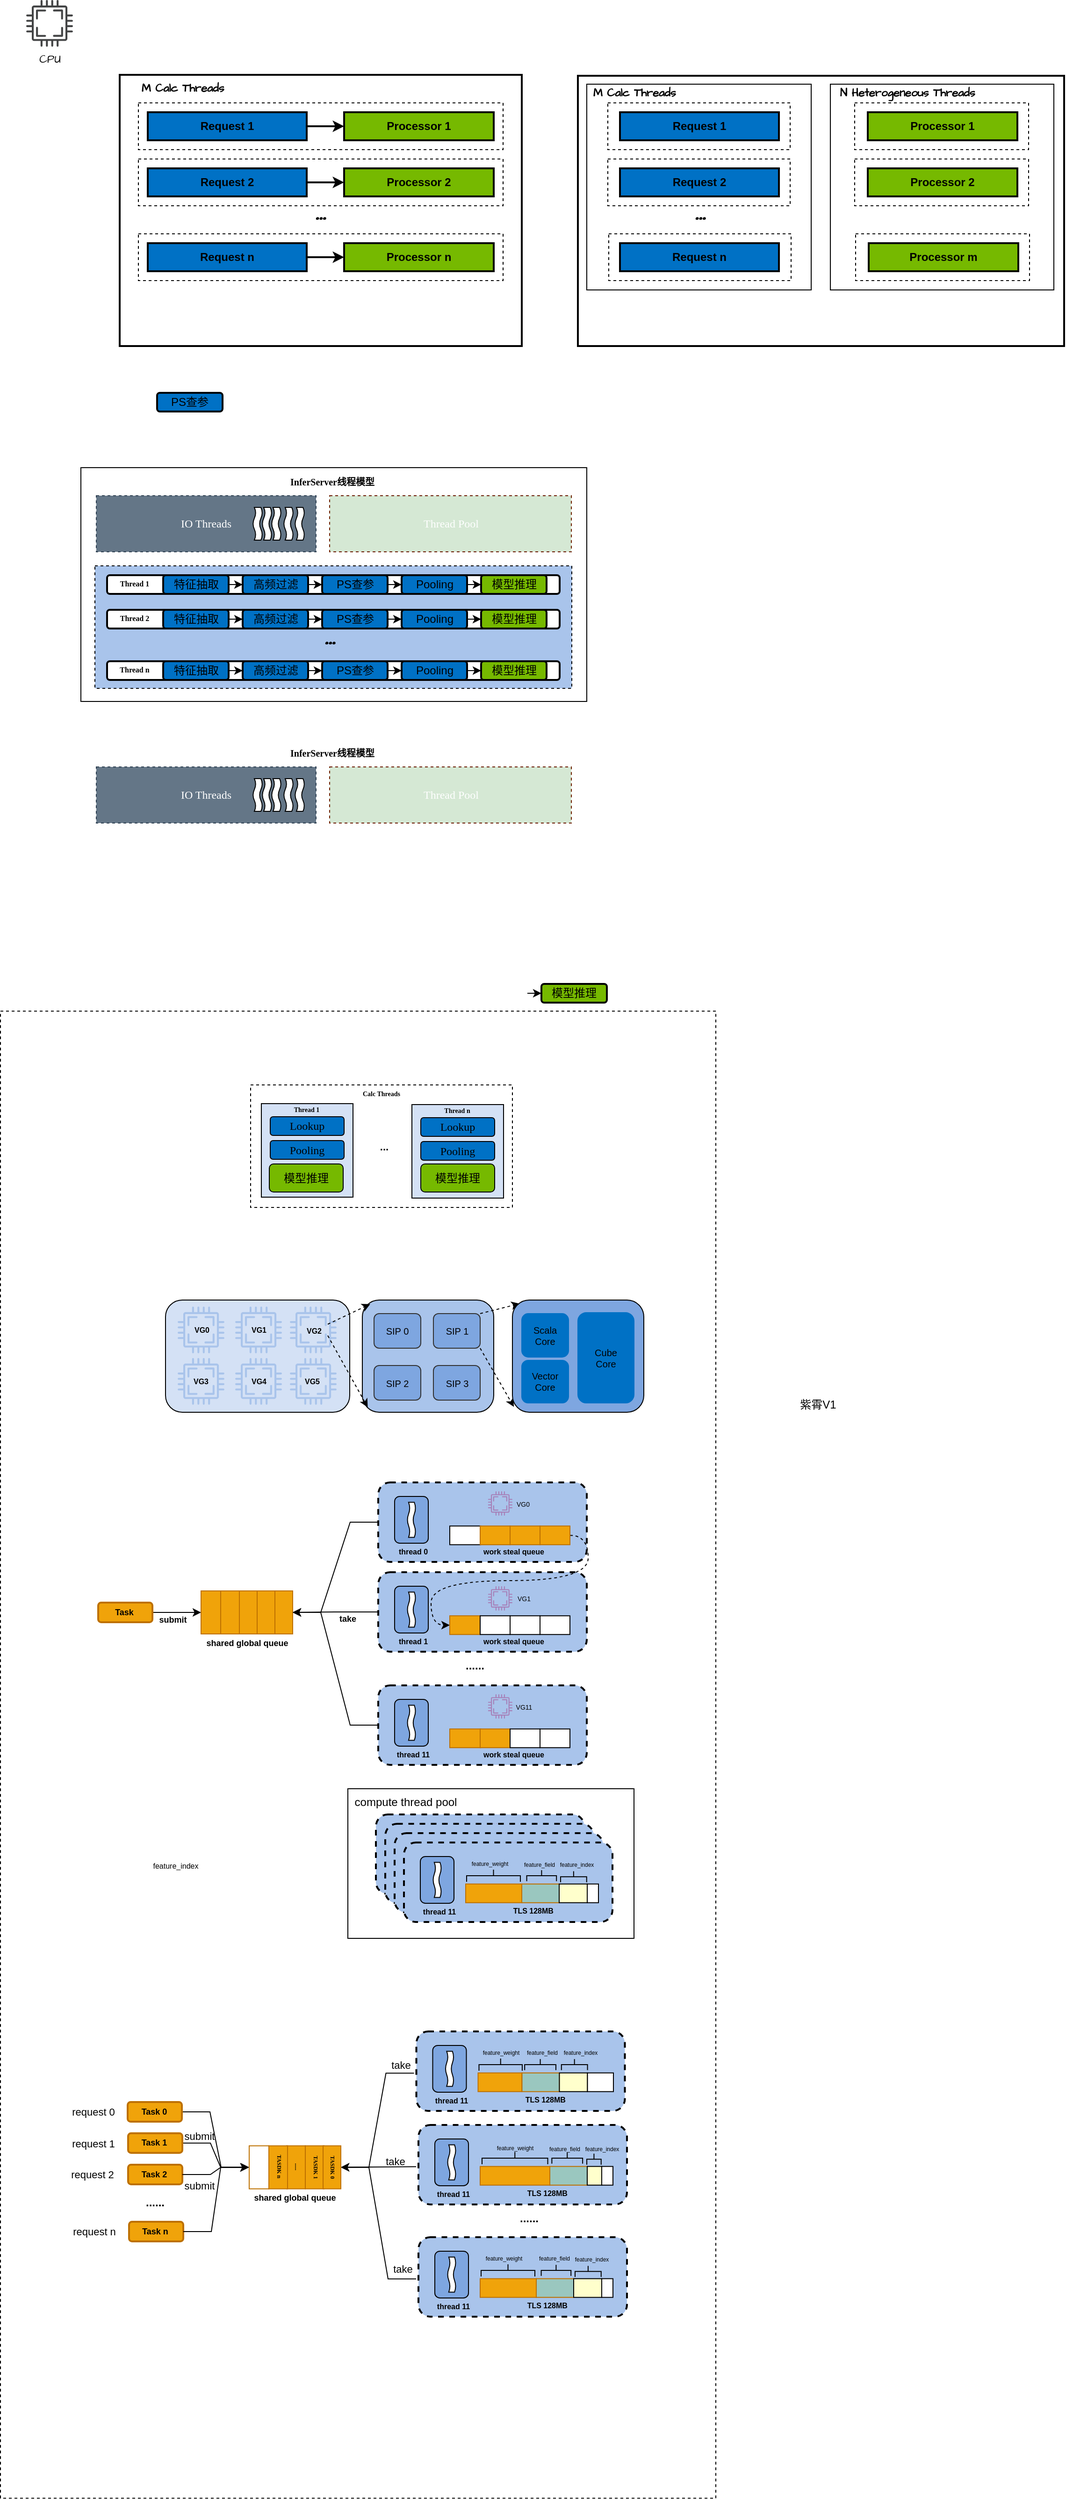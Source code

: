 <mxfile version="24.8.6">
  <diagram name="第 1 页" id="IZEYNK8IAkuICMWbv5_P">
    <mxGraphModel dx="977" dy="501" grid="1" gridSize="10" guides="1" tooltips="1" connect="1" arrows="1" fold="1" page="1" pageScale="1" pageWidth="827" pageHeight="1169" math="0" shadow="0">
      <root>
        <mxCell id="0" />
        <mxCell id="1" parent="0" />
        <mxCell id="9B94T_sQ_y04vvRiNsfj-221" value="" style="rounded=0;whiteSpace=wrap;html=1;hachureGap=4;fontFamily=Architects Daughter;fontSource=https%3A%2F%2Ffonts.googleapis.com%2Fcss%3Ffamily%3DArchitects%2BDaughter;strokeWidth=1;dashed=1;fillColor=#FFFFFF;" vertex="1" parent="1">
          <mxGeometry x="42.5" y="1151.12" width="765" height="1590" as="geometry" />
        </mxCell>
        <mxCell id="9B94T_sQ_y04vvRiNsfj-401" value="" style="rounded=0;whiteSpace=wrap;html=1;hachureGap=4;fontFamily=Architects Daughter;fontSource=https%3A%2F%2Ffonts.googleapis.com%2Fcss%3Ffamily%3DArchitects%2BDaughter;fillColor=#FFFFFF;" vertex="1" parent="1">
          <mxGeometry x="414" y="1982.5" width="306" height="160" as="geometry" />
        </mxCell>
        <mxCell id="9B94T_sQ_y04vvRiNsfj-279" value="" style="rounded=1;whiteSpace=wrap;html=1;hachureGap=4;fontFamily=Architects Daughter;fontSource=https%3A%2F%2Ffonts.googleapis.com%2Fcss%3Ffamily%3DArchitects%2BDaughter;dashed=1;strokeWidth=2;fillColor=#A9C4EB;" vertex="1" parent="1">
          <mxGeometry x="446.5" y="1751" width="223" height="85" as="geometry" />
        </mxCell>
        <mxCell id="9B94T_sQ_y04vvRiNsfj-306" style="edgeStyle=entityRelationEdgeStyle;rounded=0;hachureGap=4;orthogonalLoop=1;jettySize=auto;html=1;exitX=0;exitY=0.5;exitDx=0;exitDy=0;entryX=1;entryY=0.5;entryDx=0;entryDy=0;fontFamily=Architects Daughter;fontSource=https%3A%2F%2Ffonts.googleapis.com%2Fcss%3Ffamily%3DArchitects%2BDaughter;strokeWidth=1;" edge="1" parent="1" source="9B94T_sQ_y04vvRiNsfj-271" target="9B94T_sQ_y04vvRiNsfj-258">
          <mxGeometry relative="1" as="geometry" />
        </mxCell>
        <mxCell id="9B94T_sQ_y04vvRiNsfj-271" value="" style="rounded=1;whiteSpace=wrap;html=1;hachureGap=4;fontFamily=Architects Daughter;fontSource=https%3A%2F%2Ffonts.googleapis.com%2Fcss%3Ffamily%3DArchitects%2BDaughter;dashed=1;strokeWidth=2;fillColor=#A9C4EB;" vertex="1" parent="1">
          <mxGeometry x="446.5" y="1655" width="223" height="85" as="geometry" />
        </mxCell>
        <mxCell id="9B94T_sQ_y04vvRiNsfj-45" value="" style="rounded=0;whiteSpace=wrap;html=1;hachureGap=4;fontFamily=Architects Daughter;fontSource=https%3A%2F%2Ffonts.googleapis.com%2Fcss%3Ffamily%3DArchitects%2BDaughter;strokeWidth=1;glass=0;" vertex="1" parent="1">
          <mxGeometry x="128.5" y="570" width="541" height="250" as="geometry" />
        </mxCell>
        <mxCell id="9B94T_sQ_y04vvRiNsfj-133" value="" style="rounded=0;whiteSpace=wrap;html=1;hachureGap=4;fontFamily=Architects Daughter;fontSource=https%3A%2F%2Ffonts.googleapis.com%2Fcss%3Ffamily%3DArchitects%2BDaughter;strokeWidth=1;dashed=1;fillColor=#A9C4EB;" vertex="1" parent="1">
          <mxGeometry x="143.5" y="675" width="510" height="131" as="geometry" />
        </mxCell>
        <mxCell id="9B94T_sQ_y04vvRiNsfj-39" value="" style="rounded=0;whiteSpace=wrap;html=1;hachureGap=4;fontFamily=Architects Daughter;fontSource=https%3A%2F%2Ffonts.googleapis.com%2Fcss%3Ffamily%3DArchitects%2BDaughter;strokeWidth=2;" vertex="1" parent="1">
          <mxGeometry x="660" y="151" width="520" height="289" as="geometry" />
        </mxCell>
        <mxCell id="9B94T_sQ_y04vvRiNsfj-41" value="" style="rounded=0;whiteSpace=wrap;html=1;hachureGap=4;fontFamily=Architects Daughter;fontSource=https%3A%2F%2Ffonts.googleapis.com%2Fcss%3Ffamily%3DArchitects%2BDaughter;" vertex="1" parent="1">
          <mxGeometry x="930" y="160" width="239" height="220" as="geometry" />
        </mxCell>
        <mxCell id="9B94T_sQ_y04vvRiNsfj-40" value="" style="rounded=0;whiteSpace=wrap;html=1;hachureGap=4;fontFamily=Architects Daughter;fontSource=https%3A%2F%2Ffonts.googleapis.com%2Fcss%3Ffamily%3DArchitects%2BDaughter;" vertex="1" parent="1">
          <mxGeometry x="669.5" y="160" width="240" height="220" as="geometry" />
        </mxCell>
        <mxCell id="9B94T_sQ_y04vvRiNsfj-30" value="" style="rounded=0;whiteSpace=wrap;html=1;dashed=1;strokeWidth=1;glass=0;" vertex="1" parent="1">
          <mxGeometry x="956" y="180" width="186" height="50" as="geometry" />
        </mxCell>
        <mxCell id="9B94T_sQ_y04vvRiNsfj-14" value="" style="rounded=0;whiteSpace=wrap;html=1;hachureGap=4;fontFamily=Architects Daughter;fontSource=https%3A%2F%2Ffonts.googleapis.com%2Fcss%3Ffamily%3DArchitects%2BDaughter;strokeWidth=2;" vertex="1" parent="1">
          <mxGeometry x="170" y="150" width="430" height="290" as="geometry" />
        </mxCell>
        <mxCell id="9B94T_sQ_y04vvRiNsfj-1" value="" style="rounded=0;whiteSpace=wrap;html=1;dashed=1;strokeWidth=1;glass=0;" vertex="1" parent="1">
          <mxGeometry x="190" y="180" width="390" height="50" as="geometry" />
        </mxCell>
        <mxCell id="9B94T_sQ_y04vvRiNsfj-4" style="edgeStyle=orthogonalEdgeStyle;rounded=0;hachureGap=4;orthogonalLoop=1;jettySize=auto;html=1;exitX=1;exitY=0.5;exitDx=0;exitDy=0;entryX=0;entryY=0.5;entryDx=0;entryDy=0;fontFamily=Architects Daughter;fontSource=https%3A%2F%2Ffonts.googleapis.com%2Fcss%3Ffamily%3DArchitects%2BDaughter;strokeWidth=2;" edge="1" parent="1" source="9B94T_sQ_y04vvRiNsfj-2" target="9B94T_sQ_y04vvRiNsfj-3">
          <mxGeometry relative="1" as="geometry" />
        </mxCell>
        <mxCell id="9B94T_sQ_y04vvRiNsfj-2" value="&lt;b&gt;Request 1&lt;/b&gt;" style="rounded=0;whiteSpace=wrap;html=1;strokeWidth=2;fillColor=#0071c5;" vertex="1" parent="1">
          <mxGeometry x="200" y="190" width="170" height="30" as="geometry" />
        </mxCell>
        <mxCell id="9B94T_sQ_y04vvRiNsfj-3" value="&lt;b&gt;Processor 1&lt;/b&gt;" style="rounded=0;whiteSpace=wrap;html=1;strokeWidth=2;fillColor=#76B900;" vertex="1" parent="1">
          <mxGeometry x="410" y="190" width="160" height="30" as="geometry" />
        </mxCell>
        <mxCell id="9B94T_sQ_y04vvRiNsfj-6" value="" style="rounded=0;whiteSpace=wrap;html=1;dashed=1;strokeWidth=1;glass=0;" vertex="1" parent="1">
          <mxGeometry x="190" y="240" width="390" height="50" as="geometry" />
        </mxCell>
        <mxCell id="9B94T_sQ_y04vvRiNsfj-7" style="edgeStyle=orthogonalEdgeStyle;rounded=0;hachureGap=4;orthogonalLoop=1;jettySize=auto;html=1;exitX=1;exitY=0.5;exitDx=0;exitDy=0;entryX=0;entryY=0.5;entryDx=0;entryDy=0;fontFamily=Architects Daughter;fontSource=https%3A%2F%2Ffonts.googleapis.com%2Fcss%3Ffamily%3DArchitects%2BDaughter;strokeWidth=2;" edge="1" parent="1" source="9B94T_sQ_y04vvRiNsfj-8" target="9B94T_sQ_y04vvRiNsfj-9">
          <mxGeometry relative="1" as="geometry" />
        </mxCell>
        <mxCell id="9B94T_sQ_y04vvRiNsfj-8" value="&lt;b&gt;Request 2&lt;/b&gt;" style="rounded=0;whiteSpace=wrap;html=1;strokeWidth=2;fillColor=#0071C5;" vertex="1" parent="1">
          <mxGeometry x="200" y="250" width="170" height="30" as="geometry" />
        </mxCell>
        <mxCell id="9B94T_sQ_y04vvRiNsfj-9" value="&lt;b&gt;Processor 2&lt;/b&gt;" style="rounded=0;whiteSpace=wrap;html=1;strokeWidth=2;fillColor=#76B900;" vertex="1" parent="1">
          <mxGeometry x="410" y="250" width="160" height="30" as="geometry" />
        </mxCell>
        <mxCell id="9B94T_sQ_y04vvRiNsfj-10" value="" style="rounded=0;whiteSpace=wrap;html=1;dashed=1;strokeWidth=1;glass=0;" vertex="1" parent="1">
          <mxGeometry x="190" y="320" width="390" height="50" as="geometry" />
        </mxCell>
        <mxCell id="9B94T_sQ_y04vvRiNsfj-11" style="edgeStyle=orthogonalEdgeStyle;rounded=0;hachureGap=4;orthogonalLoop=1;jettySize=auto;html=1;exitX=1;exitY=0.5;exitDx=0;exitDy=0;entryX=0;entryY=0.5;entryDx=0;entryDy=0;fontFamily=Architects Daughter;fontSource=https%3A%2F%2Ffonts.googleapis.com%2Fcss%3Ffamily%3DArchitects%2BDaughter;strokeWidth=2;" edge="1" parent="1" source="9B94T_sQ_y04vvRiNsfj-12" target="9B94T_sQ_y04vvRiNsfj-13">
          <mxGeometry relative="1" as="geometry" />
        </mxCell>
        <mxCell id="9B94T_sQ_y04vvRiNsfj-12" value="&lt;b&gt;Request n&lt;/b&gt;" style="rounded=0;whiteSpace=wrap;html=1;strokeWidth=2;fillColor=#0071C5;" vertex="1" parent="1">
          <mxGeometry x="200" y="330" width="170" height="30" as="geometry" />
        </mxCell>
        <mxCell id="9B94T_sQ_y04vvRiNsfj-13" value="&lt;b&gt;Processor n&lt;/b&gt;" style="rounded=0;whiteSpace=wrap;html=1;strokeWidth=2;fillColor=#76B900;" vertex="1" parent="1">
          <mxGeometry x="410" y="330" width="160" height="30" as="geometry" />
        </mxCell>
        <mxCell id="9B94T_sQ_y04vvRiNsfj-15" value="&lt;b&gt;&lt;font style=&quot;font-size: 27px;&quot;&gt;...&lt;/font&gt;&lt;/b&gt;" style="text;html=1;align=center;verticalAlign=middle;whiteSpace=wrap;rounded=0;fontFamily=Architects Daughter;fontSource=https%3A%2F%2Ffonts.googleapis.com%2Fcss%3Ffamily%3DArchitects%2BDaughter;" vertex="1" parent="1">
          <mxGeometry x="355" y="282" width="60" height="30" as="geometry" />
        </mxCell>
        <mxCell id="9B94T_sQ_y04vvRiNsfj-17" value="" style="rounded=0;whiteSpace=wrap;html=1;dashed=1;strokeWidth=1;glass=0;" vertex="1" parent="1">
          <mxGeometry x="692" y="180" width="195" height="50" as="geometry" />
        </mxCell>
        <mxCell id="9B94T_sQ_y04vvRiNsfj-19" value="&lt;b&gt;Request 1&lt;/b&gt;" style="rounded=0;whiteSpace=wrap;html=1;strokeWidth=2;fillColor=#0071c5;" vertex="1" parent="1">
          <mxGeometry x="705" y="190" width="170" height="30" as="geometry" />
        </mxCell>
        <mxCell id="9B94T_sQ_y04vvRiNsfj-20" value="&lt;b&gt;Processor 1&lt;/b&gt;" style="rounded=0;whiteSpace=wrap;html=1;strokeWidth=2;fillColor=#76B900;" vertex="1" parent="1">
          <mxGeometry x="970" y="190" width="160" height="30" as="geometry" />
        </mxCell>
        <mxCell id="9B94T_sQ_y04vvRiNsfj-21" value="" style="rounded=0;whiteSpace=wrap;html=1;dashed=1;strokeWidth=1;glass=0;" vertex="1" parent="1">
          <mxGeometry x="692" y="240" width="195" height="50" as="geometry" />
        </mxCell>
        <mxCell id="9B94T_sQ_y04vvRiNsfj-23" value="&lt;b&gt;Request 2&lt;/b&gt;" style="rounded=0;whiteSpace=wrap;html=1;strokeWidth=2;fillColor=#0071C5;" vertex="1" parent="1">
          <mxGeometry x="705" y="250" width="170" height="30" as="geometry" />
        </mxCell>
        <mxCell id="9B94T_sQ_y04vvRiNsfj-25" value="" style="rounded=0;whiteSpace=wrap;html=1;dashed=1;strokeWidth=1;glass=0;" vertex="1" parent="1">
          <mxGeometry x="693" y="320" width="195" height="50" as="geometry" />
        </mxCell>
        <mxCell id="9B94T_sQ_y04vvRiNsfj-27" value="&lt;b&gt;Request n&lt;/b&gt;" style="rounded=0;whiteSpace=wrap;html=1;strokeWidth=2;fillColor=#0071C5;" vertex="1" parent="1">
          <mxGeometry x="705" y="330" width="170" height="30" as="geometry" />
        </mxCell>
        <mxCell id="9B94T_sQ_y04vvRiNsfj-29" value="&lt;b&gt;&lt;font style=&quot;font-size: 27px;&quot;&gt;...&lt;/font&gt;&lt;/b&gt;" style="text;html=1;align=center;verticalAlign=middle;whiteSpace=wrap;rounded=0;fontFamily=Architects Daughter;fontSource=https%3A%2F%2Ffonts.googleapis.com%2Fcss%3Ffamily%3DArchitects%2BDaughter;" vertex="1" parent="1">
          <mxGeometry x="761" y="282" width="60" height="30" as="geometry" />
        </mxCell>
        <mxCell id="9B94T_sQ_y04vvRiNsfj-34" value="M Calc Threads&amp;nbsp;" style="text;html=1;align=center;verticalAlign=middle;whiteSpace=wrap;rounded=0;fontFamily=Architects Daughter;fontSource=https%3A%2F%2Ffonts.googleapis.com%2Fcss%3Ffamily%3DArchitects%2BDaughter;strokeWidth=4;fontStyle=1" vertex="1" parent="1">
          <mxGeometry x="180" y="150" width="120" height="30" as="geometry" />
        </mxCell>
        <mxCell id="9B94T_sQ_y04vvRiNsfj-35" value="" style="rounded=0;whiteSpace=wrap;html=1;dashed=1;strokeWidth=1;glass=0;" vertex="1" parent="1">
          <mxGeometry x="956" y="240" width="186" height="50" as="geometry" />
        </mxCell>
        <mxCell id="9B94T_sQ_y04vvRiNsfj-36" value="&lt;b&gt;Processor 2&lt;/b&gt;" style="rounded=0;whiteSpace=wrap;html=1;strokeWidth=2;fillColor=#76B900;" vertex="1" parent="1">
          <mxGeometry x="970" y="250" width="160" height="30" as="geometry" />
        </mxCell>
        <mxCell id="9B94T_sQ_y04vvRiNsfj-37" value="" style="rounded=0;whiteSpace=wrap;html=1;dashed=1;strokeWidth=1;glass=0;" vertex="1" parent="1">
          <mxGeometry x="957" y="320" width="186" height="50" as="geometry" />
        </mxCell>
        <mxCell id="9B94T_sQ_y04vvRiNsfj-38" value="&lt;b&gt;Processor m&lt;/b&gt;" style="rounded=0;whiteSpace=wrap;html=1;strokeWidth=2;fillColor=#76B900;" vertex="1" parent="1">
          <mxGeometry x="971" y="330" width="160" height="30" as="geometry" />
        </mxCell>
        <mxCell id="9B94T_sQ_y04vvRiNsfj-42" value="M Calc Threads&amp;nbsp;" style="text;html=1;align=center;verticalAlign=middle;whiteSpace=wrap;rounded=0;fontFamily=Architects Daughter;fontSource=https%3A%2F%2Ffonts.googleapis.com%2Fcss%3Ffamily%3DArchitects%2BDaughter;strokeWidth=4;fontStyle=1" vertex="1" parent="1">
          <mxGeometry x="663" y="160" width="120" height="20" as="geometry" />
        </mxCell>
        <mxCell id="9B94T_sQ_y04vvRiNsfj-43" value="N Heterogeneous Threads&amp;nbsp;" style="text;html=1;align=center;verticalAlign=middle;whiteSpace=wrap;rounded=0;fontFamily=Architects Daughter;fontSource=https%3A%2F%2Ffonts.googleapis.com%2Fcss%3Ffamily%3DArchitects%2BDaughter;strokeWidth=4;fontStyle=1" vertex="1" parent="1">
          <mxGeometry x="930" y="160" width="170" height="20" as="geometry" />
        </mxCell>
        <mxCell id="9B94T_sQ_y04vvRiNsfj-44" value="CPU" style="sketch=0;pointerEvents=1;shadow=0;dashed=0;html=1;strokeColor=none;fillColor=#434445;aspect=fixed;labelPosition=center;verticalLabelPosition=bottom;verticalAlign=top;align=center;outlineConnect=0;shape=mxgraph.vvd.cpu;hachureGap=4;jiggle=2;curveFitting=1;fontFamily=Architects Daughter;fontSource=https%3A%2F%2Ffonts.googleapis.com%2Fcss%3Ffamily%3DArchitects%2BDaughter;" vertex="1" parent="1">
          <mxGeometry x="70" y="70" width="50" height="50" as="geometry" />
        </mxCell>
        <mxCell id="9B94T_sQ_y04vvRiNsfj-46" value="" style="rounded=1;whiteSpace=wrap;html=1;strokeWidth=2;glass=0;" vertex="1" parent="1">
          <mxGeometry x="156.5" y="685" width="484" height="20" as="geometry" />
        </mxCell>
        <mxCell id="9B94T_sQ_y04vvRiNsfj-70" style="edgeStyle=orthogonalEdgeStyle;rounded=0;hachureGap=4;orthogonalLoop=1;jettySize=auto;html=1;exitX=1;exitY=0.5;exitDx=0;exitDy=0;entryX=0;entryY=0.5;entryDx=0;entryDy=0;fontFamily=Architects Daughter;fontSource=https%3A%2F%2Ffonts.googleapis.com%2Fcss%3Ffamily%3DArchitects%2BDaughter;" edge="1" parent="1" source="9B94T_sQ_y04vvRiNsfj-48" target="9B94T_sQ_y04vvRiNsfj-62">
          <mxGeometry relative="1" as="geometry" />
        </mxCell>
        <mxCell id="9B94T_sQ_y04vvRiNsfj-48" value="特征抽取" style="rounded=1;whiteSpace=wrap;html=1;strokeWidth=2;fillColor=#0071c5;" vertex="1" parent="1">
          <mxGeometry x="216.5" y="685" width="70" height="20" as="geometry" />
        </mxCell>
        <mxCell id="9B94T_sQ_y04vvRiNsfj-71" style="edgeStyle=orthogonalEdgeStyle;rounded=0;hachureGap=4;orthogonalLoop=1;jettySize=auto;html=1;exitX=1;exitY=0.5;exitDx=0;exitDy=0;entryX=0;entryY=0.5;entryDx=0;entryDy=0;fontFamily=Architects Daughter;fontSource=https%3A%2F%2Ffonts.googleapis.com%2Fcss%3Ffamily%3DArchitects%2BDaughter;" edge="1" parent="1" source="9B94T_sQ_y04vvRiNsfj-62" target="9B94T_sQ_y04vvRiNsfj-64">
          <mxGeometry relative="1" as="geometry" />
        </mxCell>
        <mxCell id="9B94T_sQ_y04vvRiNsfj-62" value="高频过滤" style="rounded=1;whiteSpace=wrap;html=1;strokeWidth=2;fillColor=#0071c5;" vertex="1" parent="1">
          <mxGeometry x="301.5" y="685" width="70" height="20" as="geometry" />
        </mxCell>
        <mxCell id="9B94T_sQ_y04vvRiNsfj-74" style="edgeStyle=orthogonalEdgeStyle;rounded=0;hachureGap=4;orthogonalLoop=1;jettySize=auto;html=1;exitX=1;exitY=0.5;exitDx=0;exitDy=0;entryX=0;entryY=0.5;entryDx=0;entryDy=0;fontFamily=Architects Daughter;fontSource=https%3A%2F%2Ffonts.googleapis.com%2Fcss%3Ffamily%3DArchitects%2BDaughter;" edge="1" parent="1" source="9B94T_sQ_y04vvRiNsfj-63" target="9B94T_sQ_y04vvRiNsfj-65">
          <mxGeometry relative="1" as="geometry" />
        </mxCell>
        <mxCell id="9B94T_sQ_y04vvRiNsfj-63" value="Pooling" style="rounded=1;whiteSpace=wrap;html=1;strokeWidth=2;fillColor=#0071c5;" vertex="1" parent="1">
          <mxGeometry x="471.5" y="685" width="70" height="20" as="geometry" />
        </mxCell>
        <mxCell id="9B94T_sQ_y04vvRiNsfj-72" style="edgeStyle=orthogonalEdgeStyle;rounded=0;hachureGap=4;orthogonalLoop=1;jettySize=auto;html=1;exitX=1;exitY=0.5;exitDx=0;exitDy=0;entryX=0;entryY=0.5;entryDx=0;entryDy=0;fontFamily=Architects Daughter;fontSource=https%3A%2F%2Ffonts.googleapis.com%2Fcss%3Ffamily%3DArchitects%2BDaughter;" edge="1" parent="1" source="9B94T_sQ_y04vvRiNsfj-64" target="9B94T_sQ_y04vvRiNsfj-63">
          <mxGeometry relative="1" as="geometry" />
        </mxCell>
        <mxCell id="9B94T_sQ_y04vvRiNsfj-64" value="&lt;span style=&quot;font-weight: normal;&quot;&gt;PS查参&lt;/span&gt;" style="rounded=1;whiteSpace=wrap;html=1;strokeWidth=2;fillColor=#0071c5;fontStyle=1" vertex="1" parent="1">
          <mxGeometry x="386.5" y="685" width="70" height="20" as="geometry" />
        </mxCell>
        <mxCell id="9B94T_sQ_y04vvRiNsfj-65" value="模型推理" style="rounded=1;whiteSpace=wrap;html=1;strokeWidth=2;fillColor=#76B900;" vertex="1" parent="1">
          <mxGeometry x="556.5" y="685" width="70" height="20" as="geometry" />
        </mxCell>
        <mxCell id="9B94T_sQ_y04vvRiNsfj-85" value="InferServer线程模型" style="text;html=1;align=center;verticalAlign=middle;whiteSpace=wrap;rounded=0;fontFamily=Verdana;strokeWidth=4;fontStyle=1;fontSize=10;" vertex="1" parent="1">
          <mxGeometry x="339.25" y="570" width="117.25" height="30" as="geometry" />
        </mxCell>
        <mxCell id="9B94T_sQ_y04vvRiNsfj-109" value="&lt;font style=&quot;font-size: 8px;&quot;&gt;Thread 1&lt;/font&gt;" style="text;html=1;align=center;verticalAlign=middle;whiteSpace=wrap;rounded=0;fontFamily=Verdana;strokeWidth=4;fontStyle=1;" vertex="1" parent="1">
          <mxGeometry x="150.5" y="683" width="70" height="20" as="geometry" />
        </mxCell>
        <mxCell id="9B94T_sQ_y04vvRiNsfj-110" value="&lt;span style=&quot;font-weight: normal;&quot;&gt;PS查参&lt;/span&gt;" style="rounded=1;whiteSpace=wrap;html=1;strokeWidth=2;fillColor=#0071c5;fontStyle=1" vertex="1" parent="1">
          <mxGeometry x="210" y="490" width="70" height="20" as="geometry" />
        </mxCell>
        <mxCell id="9B94T_sQ_y04vvRiNsfj-111" value="" style="rounded=1;whiteSpace=wrap;html=1;strokeWidth=2;glass=0;" vertex="1" parent="1">
          <mxGeometry x="156.5" y="722" width="484" height="20" as="geometry" />
        </mxCell>
        <mxCell id="9B94T_sQ_y04vvRiNsfj-112" style="edgeStyle=orthogonalEdgeStyle;rounded=0;hachureGap=4;orthogonalLoop=1;jettySize=auto;html=1;exitX=1;exitY=0.5;exitDx=0;exitDy=0;entryX=0;entryY=0.5;entryDx=0;entryDy=0;fontFamily=Architects Daughter;fontSource=https%3A%2F%2Ffonts.googleapis.com%2Fcss%3Ffamily%3DArchitects%2BDaughter;" edge="1" parent="1" source="9B94T_sQ_y04vvRiNsfj-113" target="9B94T_sQ_y04vvRiNsfj-115">
          <mxGeometry relative="1" as="geometry" />
        </mxCell>
        <mxCell id="9B94T_sQ_y04vvRiNsfj-113" value="特征抽取" style="rounded=1;whiteSpace=wrap;html=1;strokeWidth=2;fillColor=#0071c5;" vertex="1" parent="1">
          <mxGeometry x="216.5" y="722" width="70" height="20" as="geometry" />
        </mxCell>
        <mxCell id="9B94T_sQ_y04vvRiNsfj-114" style="edgeStyle=orthogonalEdgeStyle;rounded=0;hachureGap=4;orthogonalLoop=1;jettySize=auto;html=1;exitX=1;exitY=0.5;exitDx=0;exitDy=0;entryX=0;entryY=0.5;entryDx=0;entryDy=0;fontFamily=Architects Daughter;fontSource=https%3A%2F%2Ffonts.googleapis.com%2Fcss%3Ffamily%3DArchitects%2BDaughter;" edge="1" parent="1" source="9B94T_sQ_y04vvRiNsfj-115" target="9B94T_sQ_y04vvRiNsfj-119">
          <mxGeometry relative="1" as="geometry" />
        </mxCell>
        <mxCell id="9B94T_sQ_y04vvRiNsfj-115" value="高频过滤" style="rounded=1;whiteSpace=wrap;html=1;strokeWidth=2;fillColor=#0071c5;" vertex="1" parent="1">
          <mxGeometry x="301.5" y="722" width="70" height="20" as="geometry" />
        </mxCell>
        <mxCell id="9B94T_sQ_y04vvRiNsfj-116" style="edgeStyle=orthogonalEdgeStyle;rounded=0;hachureGap=4;orthogonalLoop=1;jettySize=auto;html=1;exitX=1;exitY=0.5;exitDx=0;exitDy=0;entryX=0;entryY=0.5;entryDx=0;entryDy=0;fontFamily=Architects Daughter;fontSource=https%3A%2F%2Ffonts.googleapis.com%2Fcss%3Ffamily%3DArchitects%2BDaughter;" edge="1" parent="1" source="9B94T_sQ_y04vvRiNsfj-117" target="9B94T_sQ_y04vvRiNsfj-120">
          <mxGeometry relative="1" as="geometry" />
        </mxCell>
        <mxCell id="9B94T_sQ_y04vvRiNsfj-117" value="Pooling" style="rounded=1;whiteSpace=wrap;html=1;strokeWidth=2;fillColor=#0071c5;" vertex="1" parent="1">
          <mxGeometry x="471.5" y="722" width="70" height="20" as="geometry" />
        </mxCell>
        <mxCell id="9B94T_sQ_y04vvRiNsfj-118" style="edgeStyle=orthogonalEdgeStyle;rounded=0;hachureGap=4;orthogonalLoop=1;jettySize=auto;html=1;exitX=1;exitY=0.5;exitDx=0;exitDy=0;entryX=0;entryY=0.5;entryDx=0;entryDy=0;fontFamily=Architects Daughter;fontSource=https%3A%2F%2Ffonts.googleapis.com%2Fcss%3Ffamily%3DArchitects%2BDaughter;" edge="1" parent="1" source="9B94T_sQ_y04vvRiNsfj-119" target="9B94T_sQ_y04vvRiNsfj-117">
          <mxGeometry relative="1" as="geometry" />
        </mxCell>
        <mxCell id="9B94T_sQ_y04vvRiNsfj-119" value="&lt;span style=&quot;font-weight: normal;&quot;&gt;PS查参&lt;/span&gt;" style="rounded=1;whiteSpace=wrap;html=1;strokeWidth=2;fillColor=#0071c5;fontStyle=1" vertex="1" parent="1">
          <mxGeometry x="386.5" y="722" width="70" height="20" as="geometry" />
        </mxCell>
        <mxCell id="9B94T_sQ_y04vvRiNsfj-120" value="模型推理" style="rounded=1;whiteSpace=wrap;html=1;strokeWidth=2;fillColor=#76B900;" vertex="1" parent="1">
          <mxGeometry x="556.5" y="722" width="70" height="20" as="geometry" />
        </mxCell>
        <mxCell id="9B94T_sQ_y04vvRiNsfj-121" value="&lt;font style=&quot;font-size: 8px;&quot;&gt;Thread 2&lt;/font&gt;" style="text;html=1;align=center;verticalAlign=middle;whiteSpace=wrap;rounded=0;fontFamily=Verdana;strokeWidth=4;fontStyle=1;" vertex="1" parent="1">
          <mxGeometry x="150.5" y="720" width="70" height="20" as="geometry" />
        </mxCell>
        <mxCell id="9B94T_sQ_y04vvRiNsfj-122" value="" style="rounded=1;whiteSpace=wrap;html=1;strokeWidth=2;glass=0;" vertex="1" parent="1">
          <mxGeometry x="156.5" y="777" width="484" height="20" as="geometry" />
        </mxCell>
        <mxCell id="9B94T_sQ_y04vvRiNsfj-123" style="edgeStyle=orthogonalEdgeStyle;rounded=0;hachureGap=4;orthogonalLoop=1;jettySize=auto;html=1;exitX=1;exitY=0.5;exitDx=0;exitDy=0;entryX=0;entryY=0.5;entryDx=0;entryDy=0;fontFamily=Architects Daughter;fontSource=https%3A%2F%2Ffonts.googleapis.com%2Fcss%3Ffamily%3DArchitects%2BDaughter;" edge="1" parent="1" source="9B94T_sQ_y04vvRiNsfj-124" target="9B94T_sQ_y04vvRiNsfj-126">
          <mxGeometry relative="1" as="geometry" />
        </mxCell>
        <mxCell id="9B94T_sQ_y04vvRiNsfj-124" value="特征抽取" style="rounded=1;whiteSpace=wrap;html=1;strokeWidth=2;fillColor=#0071c5;" vertex="1" parent="1">
          <mxGeometry x="216.5" y="777" width="70" height="20" as="geometry" />
        </mxCell>
        <mxCell id="9B94T_sQ_y04vvRiNsfj-125" style="edgeStyle=orthogonalEdgeStyle;rounded=0;hachureGap=4;orthogonalLoop=1;jettySize=auto;html=1;exitX=1;exitY=0.5;exitDx=0;exitDy=0;entryX=0;entryY=0.5;entryDx=0;entryDy=0;fontFamily=Architects Daughter;fontSource=https%3A%2F%2Ffonts.googleapis.com%2Fcss%3Ffamily%3DArchitects%2BDaughter;" edge="1" parent="1" source="9B94T_sQ_y04vvRiNsfj-126" target="9B94T_sQ_y04vvRiNsfj-130">
          <mxGeometry relative="1" as="geometry" />
        </mxCell>
        <mxCell id="9B94T_sQ_y04vvRiNsfj-126" value="高频过滤" style="rounded=1;whiteSpace=wrap;html=1;strokeWidth=2;fillColor=#0071c5;" vertex="1" parent="1">
          <mxGeometry x="301.5" y="777" width="70" height="20" as="geometry" />
        </mxCell>
        <mxCell id="9B94T_sQ_y04vvRiNsfj-127" style="edgeStyle=orthogonalEdgeStyle;rounded=0;hachureGap=4;orthogonalLoop=1;jettySize=auto;html=1;exitX=1;exitY=0.5;exitDx=0;exitDy=0;entryX=0;entryY=0.5;entryDx=0;entryDy=0;fontFamily=Architects Daughter;fontSource=https%3A%2F%2Ffonts.googleapis.com%2Fcss%3Ffamily%3DArchitects%2BDaughter;" edge="1" parent="1" source="9B94T_sQ_y04vvRiNsfj-128" target="9B94T_sQ_y04vvRiNsfj-131">
          <mxGeometry relative="1" as="geometry" />
        </mxCell>
        <mxCell id="9B94T_sQ_y04vvRiNsfj-128" value="Pooling" style="rounded=1;whiteSpace=wrap;html=1;strokeWidth=2;fillColor=#0071c5;" vertex="1" parent="1">
          <mxGeometry x="471.5" y="777" width="70" height="20" as="geometry" />
        </mxCell>
        <mxCell id="9B94T_sQ_y04vvRiNsfj-129" style="edgeStyle=orthogonalEdgeStyle;rounded=0;hachureGap=4;orthogonalLoop=1;jettySize=auto;html=1;exitX=1;exitY=0.5;exitDx=0;exitDy=0;entryX=0;entryY=0.5;entryDx=0;entryDy=0;fontFamily=Architects Daughter;fontSource=https%3A%2F%2Ffonts.googleapis.com%2Fcss%3Ffamily%3DArchitects%2BDaughter;" edge="1" parent="1" source="9B94T_sQ_y04vvRiNsfj-130" target="9B94T_sQ_y04vvRiNsfj-128">
          <mxGeometry relative="1" as="geometry" />
        </mxCell>
        <mxCell id="9B94T_sQ_y04vvRiNsfj-130" value="&lt;span style=&quot;font-weight: normal;&quot;&gt;PS查参&lt;/span&gt;" style="rounded=1;whiteSpace=wrap;html=1;strokeWidth=2;fillColor=#0071c5;fontStyle=1" vertex="1" parent="1">
          <mxGeometry x="386.5" y="777" width="70" height="20" as="geometry" />
        </mxCell>
        <mxCell id="9B94T_sQ_y04vvRiNsfj-131" value="模型推理" style="rounded=1;whiteSpace=wrap;html=1;strokeWidth=2;fillColor=#76B900;" vertex="1" parent="1">
          <mxGeometry x="556.5" y="777" width="70" height="20" as="geometry" />
        </mxCell>
        <mxCell id="9B94T_sQ_y04vvRiNsfj-132" value="&lt;font style=&quot;font-size: 8px;&quot;&gt;Thread n&lt;/font&gt;" style="text;html=1;align=center;verticalAlign=middle;whiteSpace=wrap;rounded=0;fontFamily=Verdana;strokeWidth=4;fontStyle=1;" vertex="1" parent="1">
          <mxGeometry x="150.5" y="775" width="70" height="20" as="geometry" />
        </mxCell>
        <mxCell id="9B94T_sQ_y04vvRiNsfj-135" value="&lt;b&gt;&lt;font style=&quot;font-size: 27px;&quot;&gt;...&lt;/font&gt;&lt;/b&gt;" style="text;html=1;align=center;verticalAlign=middle;whiteSpace=wrap;rounded=0;fontFamily=Architects Daughter;fontSource=https%3A%2F%2Ffonts.googleapis.com%2Fcss%3Ffamily%3DArchitects%2BDaughter;" vertex="1" parent="1">
          <mxGeometry x="365" y="736" width="60" height="30" as="geometry" />
        </mxCell>
        <mxCell id="9B94T_sQ_y04vvRiNsfj-136" value="&lt;font face=&quot;Verdana&quot;&gt;IO Threads&lt;/font&gt;" style="rounded=0;whiteSpace=wrap;html=1;hachureGap=4;fontFamily=Architects Daughter;fontSource=https%3A%2F%2Ffonts.googleapis.com%2Fcss%3Ffamily%3DArchitects%2BDaughter;fillColor=#647687;fontColor=#ffffff;strokeColor=#314354;dashed=1;" vertex="1" parent="1">
          <mxGeometry x="145" y="600" width="235" height="60" as="geometry" />
        </mxCell>
        <mxCell id="9B94T_sQ_y04vvRiNsfj-137" value="&lt;font face=&quot;Verdana&quot;&gt;Thread Pool&lt;/font&gt;" style="rounded=0;whiteSpace=wrap;html=1;hachureGap=4;fontFamily=Architects Daughter;fontSource=https%3A%2F%2Ffonts.googleapis.com%2Fcss%3Ffamily%3DArchitects%2BDaughter;dashed=1;fillColor=#D5E8D4;fontColor=#ffffff;strokeColor=#6D1F00;" vertex="1" parent="1">
          <mxGeometry x="394.5" y="600" width="258.5" height="60" as="geometry" />
        </mxCell>
        <mxCell id="9B94T_sQ_y04vvRiNsfj-139" value="" style="verticalLabelPosition=bottom;verticalAlign=top;html=1;shape=mxgraph.basic.wave2;dy=0.3;hachureGap=4;fontFamily=Architects Daughter;fontSource=https%3A%2F%2Ffonts.googleapis.com%2Fcss%3Ffamily%3DArchitects%2BDaughter;rotation=90;" vertex="1" parent="1">
          <mxGeometry x="300" y="625" width="35" height="10" as="geometry" />
        </mxCell>
        <mxCell id="9B94T_sQ_y04vvRiNsfj-140" value="" style="verticalLabelPosition=bottom;verticalAlign=top;html=1;shape=mxgraph.basic.wave2;dy=0.3;hachureGap=4;fontFamily=Architects Daughter;fontSource=https%3A%2F%2Ffonts.googleapis.com%2Fcss%3Ffamily%3DArchitects%2BDaughter;rotation=90;" vertex="1" parent="1">
          <mxGeometry x="310" y="625" width="35" height="10" as="geometry" />
        </mxCell>
        <mxCell id="9B94T_sQ_y04vvRiNsfj-141" value="" style="verticalLabelPosition=bottom;verticalAlign=top;html=1;shape=mxgraph.basic.wave2;dy=0.3;hachureGap=4;fontFamily=Architects Daughter;fontSource=https%3A%2F%2Ffonts.googleapis.com%2Fcss%3Ffamily%3DArchitects%2BDaughter;rotation=90;" vertex="1" parent="1">
          <mxGeometry x="320" y="625" width="35" height="10" as="geometry" />
        </mxCell>
        <mxCell id="9B94T_sQ_y04vvRiNsfj-142" value="" style="verticalLabelPosition=bottom;verticalAlign=top;html=1;shape=mxgraph.basic.wave2;dy=0.3;hachureGap=4;fontFamily=Architects Daughter;fontSource=https%3A%2F%2Ffonts.googleapis.com%2Fcss%3Ffamily%3DArchitects%2BDaughter;rotation=90;" vertex="1" parent="1">
          <mxGeometry x="345" y="625" width="35" height="10" as="geometry" />
        </mxCell>
        <mxCell id="9B94T_sQ_y04vvRiNsfj-143" value="" style="verticalLabelPosition=bottom;verticalAlign=top;html=1;shape=mxgraph.basic.wave2;dy=0.3;hachureGap=4;fontFamily=Architects Daughter;fontSource=https%3A%2F%2Ffonts.googleapis.com%2Fcss%3Ffamily%3DArchitects%2BDaughter;rotation=90;" vertex="1" parent="1">
          <mxGeometry x="333" y="625" width="35" height="10" as="geometry" />
        </mxCell>
        <mxCell id="9B94T_sQ_y04vvRiNsfj-145" value="" style="rounded=0;whiteSpace=wrap;html=1;hachureGap=4;fontFamily=Architects Daughter;fontSource=https%3A%2F%2Ffonts.googleapis.com%2Fcss%3Ffamily%3DArchitects%2BDaughter;strokeWidth=1;dashed=1;fillColor=#FFFFFF;" vertex="1" parent="1">
          <mxGeometry x="310" y="1230" width="280" height="131" as="geometry" />
        </mxCell>
        <mxCell id="9B94T_sQ_y04vvRiNsfj-156" value="InferServer线程模型" style="text;html=1;align=center;verticalAlign=middle;whiteSpace=wrap;rounded=0;fontFamily=Verdana;strokeWidth=4;fontStyle=1;fontSize=10;" vertex="1" parent="1">
          <mxGeometry x="339.25" y="860" width="117.25" height="30" as="geometry" />
        </mxCell>
        <mxCell id="9B94T_sQ_y04vvRiNsfj-174" style="edgeStyle=orthogonalEdgeStyle;rounded=0;hachureGap=4;orthogonalLoop=1;jettySize=auto;html=1;exitX=1;exitY=0.5;exitDx=0;exitDy=0;entryX=0;entryY=0.5;entryDx=0;entryDy=0;fontFamily=Architects Daughter;fontSource=https%3A%2F%2Ffonts.googleapis.com%2Fcss%3Ffamily%3DArchitects%2BDaughter;" edge="1" parent="1" target="9B94T_sQ_y04vvRiNsfj-178">
          <mxGeometry relative="1" as="geometry">
            <mxPoint x="606" y="1132" as="sourcePoint" />
          </mxGeometry>
        </mxCell>
        <mxCell id="9B94T_sQ_y04vvRiNsfj-178" value="模型推理" style="rounded=1;whiteSpace=wrap;html=1;strokeWidth=2;fillColor=#76B900;" vertex="1" parent="1">
          <mxGeometry x="621" y="1122" width="70" height="20" as="geometry" />
        </mxCell>
        <mxCell id="9B94T_sQ_y04vvRiNsfj-180" value="&lt;b style=&quot;font-size: 11px;&quot;&gt;&lt;font style=&quot;font-size: 11px;&quot;&gt;...&lt;/font&gt;&lt;/b&gt;" style="text;html=1;align=center;verticalAlign=middle;whiteSpace=wrap;rounded=0;fontFamily=Helvetica;fontSize=11;" vertex="1" parent="1">
          <mxGeometry x="422.5" y="1280.5" width="60" height="30" as="geometry" />
        </mxCell>
        <mxCell id="9B94T_sQ_y04vvRiNsfj-181" value="&lt;font face=&quot;Verdana&quot;&gt;IO Threads&lt;/font&gt;" style="rounded=0;whiteSpace=wrap;html=1;hachureGap=4;fontFamily=Architects Daughter;fontSource=https%3A%2F%2Ffonts.googleapis.com%2Fcss%3Ffamily%3DArchitects%2BDaughter;fillColor=#647687;fontColor=#ffffff;strokeColor=#314354;dashed=1;" vertex="1" parent="1">
          <mxGeometry x="145" y="890" width="235" height="60" as="geometry" />
        </mxCell>
        <mxCell id="9B94T_sQ_y04vvRiNsfj-182" value="&lt;font face=&quot;Verdana&quot;&gt;Thread Pool&lt;/font&gt;" style="rounded=0;whiteSpace=wrap;html=1;hachureGap=4;fontFamily=Architects Daughter;fontSource=https%3A%2F%2Ffonts.googleapis.com%2Fcss%3Ffamily%3DArchitects%2BDaughter;dashed=1;fillColor=#D5E8D4;fontColor=#ffffff;strokeColor=#6D1F00;" vertex="1" parent="1">
          <mxGeometry x="394.5" y="890" width="258.5" height="60" as="geometry" />
        </mxCell>
        <mxCell id="9B94T_sQ_y04vvRiNsfj-183" value="" style="verticalLabelPosition=bottom;verticalAlign=top;html=1;shape=mxgraph.basic.wave2;dy=0.3;hachureGap=4;fontFamily=Architects Daughter;fontSource=https%3A%2F%2Ffonts.googleapis.com%2Fcss%3Ffamily%3DArchitects%2BDaughter;rotation=90;" vertex="1" parent="1">
          <mxGeometry x="300" y="915" width="35" height="10" as="geometry" />
        </mxCell>
        <mxCell id="9B94T_sQ_y04vvRiNsfj-184" value="" style="verticalLabelPosition=bottom;verticalAlign=top;html=1;shape=mxgraph.basic.wave2;dy=0.3;hachureGap=4;fontFamily=Architects Daughter;fontSource=https%3A%2F%2Ffonts.googleapis.com%2Fcss%3Ffamily%3DArchitects%2BDaughter;rotation=90;" vertex="1" parent="1">
          <mxGeometry x="310" y="915" width="35" height="10" as="geometry" />
        </mxCell>
        <mxCell id="9B94T_sQ_y04vvRiNsfj-185" value="" style="verticalLabelPosition=bottom;verticalAlign=top;html=1;shape=mxgraph.basic.wave2;dy=0.3;hachureGap=4;fontFamily=Architects Daughter;fontSource=https%3A%2F%2Ffonts.googleapis.com%2Fcss%3Ffamily%3DArchitects%2BDaughter;rotation=90;" vertex="1" parent="1">
          <mxGeometry x="320" y="915" width="35" height="10" as="geometry" />
        </mxCell>
        <mxCell id="9B94T_sQ_y04vvRiNsfj-186" value="" style="verticalLabelPosition=bottom;verticalAlign=top;html=1;shape=mxgraph.basic.wave2;dy=0.3;hachureGap=4;fontFamily=Architects Daughter;fontSource=https%3A%2F%2Ffonts.googleapis.com%2Fcss%3Ffamily%3DArchitects%2BDaughter;rotation=90;" vertex="1" parent="1">
          <mxGeometry x="345" y="915" width="35" height="10" as="geometry" />
        </mxCell>
        <mxCell id="9B94T_sQ_y04vvRiNsfj-187" value="" style="verticalLabelPosition=bottom;verticalAlign=top;html=1;shape=mxgraph.basic.wave2;dy=0.3;hachureGap=4;fontFamily=Architects Daughter;fontSource=https%3A%2F%2Ffonts.googleapis.com%2Fcss%3Ffamily%3DArchitects%2BDaughter;rotation=90;" vertex="1" parent="1">
          <mxGeometry x="333" y="915" width="35" height="10" as="geometry" />
        </mxCell>
        <mxCell id="9B94T_sQ_y04vvRiNsfj-188" value="" style="rounded=0;whiteSpace=wrap;html=1;hachureGap=4;fontFamily=Architects Daughter;fontSource=https%3A%2F%2Ffonts.googleapis.com%2Fcss%3Ffamily%3DArchitects%2BDaughter;fillColor=#D4E1F5;" vertex="1" parent="1">
          <mxGeometry x="321.5" y="1250" width="98" height="100" as="geometry" />
        </mxCell>
        <mxCell id="9B94T_sQ_y04vvRiNsfj-189" value="Calc Threads" style="text;html=1;align=center;verticalAlign=middle;whiteSpace=wrap;rounded=0;fontFamily=Verdana;strokeWidth=4;fontStyle=1;fontSize=7;" vertex="1" parent="1">
          <mxGeometry x="419.5" y="1230" width="60" height="20" as="geometry" />
        </mxCell>
        <mxCell id="9B94T_sQ_y04vvRiNsfj-190" value="&lt;font face=&quot;Verdana&quot;&gt;Lookup&lt;/font&gt;" style="rounded=1;whiteSpace=wrap;html=1;hachureGap=4;fontFamily=Architects Daughter;fontSource=https%3A%2F%2Ffonts.googleapis.com%2Fcss%3Ffamily%3DArchitects%2BDaughter;fillColor=#0071C5;" vertex="1" parent="1">
          <mxGeometry x="331" y="1264" width="79" height="20" as="geometry" />
        </mxCell>
        <mxCell id="9B94T_sQ_y04vvRiNsfj-191" value="&lt;font face=&quot;Verdana&quot;&gt;模型推理&lt;/font&gt;" style="rounded=1;whiteSpace=wrap;html=1;hachureGap=4;fontFamily=Architects Daughter;fontSource=https%3A%2F%2Ffonts.googleapis.com%2Fcss%3Ffamily%3DArchitects%2BDaughter;fillColor=#76B900;" vertex="1" parent="1">
          <mxGeometry x="330" y="1314.5" width="79" height="30" as="geometry" />
        </mxCell>
        <mxCell id="9B94T_sQ_y04vvRiNsfj-198" value="&lt;font face=&quot;Verdana&quot;&gt;Pooling&lt;/font&gt;" style="rounded=1;whiteSpace=wrap;html=1;hachureGap=4;fontFamily=Architects Daughter;fontSource=https%3A%2F%2Ffonts.googleapis.com%2Fcss%3Ffamily%3DArchitects%2BDaughter;fillColor=#0071C5;" vertex="1" parent="1">
          <mxGeometry x="331" y="1289.5" width="79" height="20" as="geometry" />
        </mxCell>
        <mxCell id="9B94T_sQ_y04vvRiNsfj-215" value="Thread 1" style="text;html=1;align=center;verticalAlign=middle;whiteSpace=wrap;rounded=0;fontFamily=Verdana;strokeWidth=4;fontStyle=1;fontSize=7;" vertex="1" parent="1">
          <mxGeometry x="339.5" y="1247" width="60" height="20" as="geometry" />
        </mxCell>
        <mxCell id="9B94T_sQ_y04vvRiNsfj-216" value="" style="rounded=0;whiteSpace=wrap;html=1;hachureGap=4;fontFamily=Architects Daughter;fontSource=https%3A%2F%2Ffonts.googleapis.com%2Fcss%3Ffamily%3DArchitects%2BDaughter;fillColor=#D4E1F5;" vertex="1" parent="1">
          <mxGeometry x="482.5" y="1251" width="98" height="100" as="geometry" />
        </mxCell>
        <mxCell id="9B94T_sQ_y04vvRiNsfj-217" value="&lt;font face=&quot;Verdana&quot;&gt;Lookup&lt;/font&gt;" style="rounded=1;whiteSpace=wrap;html=1;hachureGap=4;fontFamily=Architects Daughter;fontSource=https%3A%2F%2Ffonts.googleapis.com%2Fcss%3Ffamily%3DArchitects%2BDaughter;fillColor=#0071C5;" vertex="1" parent="1">
          <mxGeometry x="492" y="1265" width="79" height="20" as="geometry" />
        </mxCell>
        <mxCell id="9B94T_sQ_y04vvRiNsfj-218" value="&lt;font face=&quot;Verdana&quot;&gt;模型推理&lt;/font&gt;" style="rounded=1;whiteSpace=wrap;html=1;hachureGap=4;fontFamily=Architects Daughter;fontSource=https%3A%2F%2Ffonts.googleapis.com%2Fcss%3Ffamily%3DArchitects%2BDaughter;fillColor=#76B900;" vertex="1" parent="1">
          <mxGeometry x="492" y="1314.5" width="79" height="30" as="geometry" />
        </mxCell>
        <mxCell id="9B94T_sQ_y04vvRiNsfj-219" value="&lt;font face=&quot;Verdana&quot;&gt;Pooling&lt;/font&gt;" style="rounded=1;whiteSpace=wrap;html=1;hachureGap=4;fontFamily=Architects Daughter;fontSource=https%3A%2F%2Ffonts.googleapis.com%2Fcss%3Ffamily%3DArchitects%2BDaughter;fillColor=#0071C5;" vertex="1" parent="1">
          <mxGeometry x="492" y="1290.5" width="79" height="20" as="geometry" />
        </mxCell>
        <mxCell id="9B94T_sQ_y04vvRiNsfj-220" value="Thread n" style="text;html=1;align=center;verticalAlign=middle;whiteSpace=wrap;rounded=0;fontFamily=Verdana;strokeWidth=4;fontStyle=1;fontSize=7;" vertex="1" parent="1">
          <mxGeometry x="500.5" y="1248" width="60" height="20" as="geometry" />
        </mxCell>
        <mxCell id="9B94T_sQ_y04vvRiNsfj-222" value="" style="rounded=1;whiteSpace=wrap;html=1;hachureGap=4;fontFamily=Architects Daughter;fontSource=https%3A%2F%2Ffonts.googleapis.com%2Fcss%3Ffamily%3DArchitects%2BDaughter;fillColor=#D4E1F5;" vertex="1" parent="1">
          <mxGeometry x="219" y="1460" width="197" height="120" as="geometry" />
        </mxCell>
        <mxCell id="9B94T_sQ_y04vvRiNsfj-223" value="" style="sketch=0;pointerEvents=1;shadow=0;dashed=0;html=1;strokeColor=none;fillColor=#A9C4EB;aspect=fixed;labelPosition=center;verticalLabelPosition=bottom;verticalAlign=top;align=center;outlineConnect=0;shape=mxgraph.vvd.cpu;hachureGap=4;jiggle=2;curveFitting=1;fontFamily=Architects Daughter;fontSource=https%3A%2F%2Ffonts.googleapis.com%2Fcss%3Ffamily%3DArchitects%2BDaughter;" vertex="1" parent="1">
          <mxGeometry x="232" y="1467" width="50" height="50" as="geometry" />
        </mxCell>
        <mxCell id="9B94T_sQ_y04vvRiNsfj-224" value="" style="sketch=0;pointerEvents=1;shadow=0;dashed=0;html=1;strokeColor=none;fillColor=#A9C4EB;aspect=fixed;labelPosition=center;verticalLabelPosition=bottom;verticalAlign=top;align=center;outlineConnect=0;shape=mxgraph.vvd.cpu;hachureGap=4;jiggle=2;curveFitting=1;fontFamily=Architects Daughter;fontSource=https%3A%2F%2Ffonts.googleapis.com%2Fcss%3Ffamily%3DArchitects%2BDaughter;" vertex="1" parent="1">
          <mxGeometry x="293.5" y="1467" width="50" height="50" as="geometry" />
        </mxCell>
        <mxCell id="9B94T_sQ_y04vvRiNsfj-225" value="" style="sketch=0;pointerEvents=1;shadow=0;dashed=0;html=1;strokeColor=none;fillColor=#A9C4EB;aspect=fixed;labelPosition=center;verticalLabelPosition=bottom;verticalAlign=top;align=center;outlineConnect=0;shape=mxgraph.vvd.cpu;hachureGap=4;jiggle=2;curveFitting=1;fontFamily=Architects Daughter;fontSource=https%3A%2F%2Ffonts.googleapis.com%2Fcss%3Ffamily%3DArchitects%2BDaughter;" vertex="1" parent="1">
          <mxGeometry x="352" y="1467" width="50" height="50" as="geometry" />
        </mxCell>
        <mxCell id="9B94T_sQ_y04vvRiNsfj-227" value="" style="sketch=0;pointerEvents=1;shadow=0;dashed=0;html=1;strokeColor=none;fillColor=#A9C4EB;aspect=fixed;labelPosition=center;verticalLabelPosition=bottom;verticalAlign=top;align=center;outlineConnect=0;shape=mxgraph.vvd.cpu;hachureGap=4;jiggle=2;curveFitting=1;fontFamily=Architects Daughter;fontSource=https%3A%2F%2Ffonts.googleapis.com%2Fcss%3Ffamily%3DArchitects%2BDaughter;" vertex="1" parent="1">
          <mxGeometry x="232" y="1522" width="50" height="50" as="geometry" />
        </mxCell>
        <mxCell id="9B94T_sQ_y04vvRiNsfj-228" value="" style="sketch=0;pointerEvents=1;shadow=0;dashed=0;html=1;strokeColor=none;fillColor=#A9C4EB;aspect=fixed;labelPosition=center;verticalLabelPosition=bottom;verticalAlign=top;align=center;outlineConnect=0;shape=mxgraph.vvd.cpu;hachureGap=4;jiggle=2;curveFitting=1;fontFamily=Architects Daughter;fontSource=https%3A%2F%2Ffonts.googleapis.com%2Fcss%3Ffamily%3DArchitects%2BDaughter;" vertex="1" parent="1">
          <mxGeometry x="293.5" y="1522" width="50" height="50" as="geometry" />
        </mxCell>
        <mxCell id="9B94T_sQ_y04vvRiNsfj-229" value="" style="sketch=0;pointerEvents=1;shadow=0;dashed=0;html=1;strokeColor=none;fillColor=#A9C4EB;aspect=fixed;labelPosition=center;verticalLabelPosition=bottom;verticalAlign=top;align=center;outlineConnect=0;shape=mxgraph.vvd.cpu;hachureGap=4;jiggle=2;curveFitting=1;fontFamily=Architects Daughter;fontSource=https%3A%2F%2Ffonts.googleapis.com%2Fcss%3Ffamily%3DArchitects%2BDaughter;" vertex="1" parent="1">
          <mxGeometry x="352" y="1522" width="50" height="50" as="geometry" />
        </mxCell>
        <mxCell id="9B94T_sQ_y04vvRiNsfj-230" value="&lt;font style=&quot;font-size: 8px;&quot;&gt;VG0&lt;/font&gt;" style="text;html=1;align=center;verticalAlign=middle;whiteSpace=wrap;rounded=0;fontFamily=Helvetica;fontSize=8;fontStyle=1" vertex="1" parent="1">
          <mxGeometry x="242.5" y="1482" width="30" height="20" as="geometry" />
        </mxCell>
        <mxCell id="9B94T_sQ_y04vvRiNsfj-232" value="&lt;font style=&quot;font-size: 8px;&quot;&gt;VG1&lt;/font&gt;" style="text;html=1;align=center;verticalAlign=middle;whiteSpace=wrap;rounded=0;fontFamily=Helvetica;fontSize=8;fontStyle=1" vertex="1" parent="1">
          <mxGeometry x="303.5" y="1482" width="30" height="20" as="geometry" />
        </mxCell>
        <mxCell id="9B94T_sQ_y04vvRiNsfj-233" value="&lt;font style=&quot;font-size: 8px;&quot;&gt;VG2&lt;/font&gt;" style="text;html=1;align=center;verticalAlign=middle;whiteSpace=wrap;rounded=0;fontFamily=Helvetica;fontSize=8;fontStyle=1" vertex="1" parent="1">
          <mxGeometry x="362.5" y="1483" width="30" height="20" as="geometry" />
        </mxCell>
        <mxCell id="9B94T_sQ_y04vvRiNsfj-234" value="&lt;font style=&quot;font-size: 8px;&quot;&gt;VG3&lt;/font&gt;" style="text;html=1;align=center;verticalAlign=middle;whiteSpace=wrap;rounded=0;fontFamily=Helvetica;fontSize=8;fontStyle=1" vertex="1" parent="1">
          <mxGeometry x="242" y="1537" width="30" height="20" as="geometry" />
        </mxCell>
        <mxCell id="9B94T_sQ_y04vvRiNsfj-235" value="&lt;font style=&quot;font-size: 8px;&quot;&gt;VG4&lt;/font&gt;" style="text;html=1;align=center;verticalAlign=middle;whiteSpace=wrap;rounded=0;fontFamily=Helvetica;fontSize=8;fontStyle=1" vertex="1" parent="1">
          <mxGeometry x="303.5" y="1537" width="30" height="20" as="geometry" />
        </mxCell>
        <mxCell id="9B94T_sQ_y04vvRiNsfj-236" value="&lt;font style=&quot;font-size: 8px;&quot;&gt;VG5&lt;/font&gt;" style="text;html=1;align=center;verticalAlign=middle;whiteSpace=wrap;rounded=0;fontFamily=Helvetica;fontSize=8;fontStyle=1" vertex="1" parent="1">
          <mxGeometry x="361" y="1537" width="30" height="20" as="geometry" />
        </mxCell>
        <mxCell id="9B94T_sQ_y04vvRiNsfj-237" value="紫霄V1" style="text;html=1;align=center;verticalAlign=middle;whiteSpace=wrap;rounded=0;fontFamily=Helvetica;" vertex="1" parent="1">
          <mxGeometry x="887" y="1557" width="60" height="30" as="geometry" />
        </mxCell>
        <mxCell id="9B94T_sQ_y04vvRiNsfj-238" value="" style="rounded=1;whiteSpace=wrap;html=1;hachureGap=4;fontFamily=Architects Daughter;fontSource=https%3A%2F%2Ffonts.googleapis.com%2Fcss%3Ffamily%3DArchitects%2BDaughter;fillColor=#A9C4EB;" vertex="1" parent="1">
          <mxGeometry x="429.5" y="1460" width="140.5" height="120" as="geometry" />
        </mxCell>
        <mxCell id="9B94T_sQ_y04vvRiNsfj-239" value="&lt;font style=&quot;font-size: 10px;&quot; face=&quot;Helvetica&quot;&gt;SIP 0&lt;/font&gt;" style="rounded=1;whiteSpace=wrap;html=1;hachureGap=4;fontFamily=Architects Daughter;fontSource=https%3A%2F%2Ffonts.googleapis.com%2Fcss%3Ffamily%3DArchitects%2BDaughter;fillColor=#7EA6E0;strokeColor=#333333;fontSize=10;" vertex="1" parent="1">
          <mxGeometry x="442" y="1474.5" width="50" height="37" as="geometry" />
        </mxCell>
        <mxCell id="9B94T_sQ_y04vvRiNsfj-241" value="&lt;font style=&quot;font-size: 10px;&quot; face=&quot;Helvetica&quot;&gt;SIP 2&lt;/font&gt;" style="rounded=1;whiteSpace=wrap;html=1;hachureGap=4;fontFamily=Architects Daughter;fontSource=https%3A%2F%2Ffonts.googleapis.com%2Fcss%3Ffamily%3DArchitects%2BDaughter;fillColor=#7EA6E0;strokeColor=#333333;fontSize=10;" vertex="1" parent="1">
          <mxGeometry x="442" y="1530" width="50" height="37" as="geometry" />
        </mxCell>
        <mxCell id="9B94T_sQ_y04vvRiNsfj-247" style="rounded=0;hachureGap=4;orthogonalLoop=1;jettySize=auto;html=1;exitX=1;exitY=1;exitDx=0;exitDy=0;entryX=0.011;entryY=0.952;entryDx=0;entryDy=0;fontFamily=Architects Daughter;fontSource=https%3A%2F%2Ffonts.googleapis.com%2Fcss%3Ffamily%3DArchitects%2BDaughter;dashed=1;entryPerimeter=0;" edge="1" parent="1" source="9B94T_sQ_y04vvRiNsfj-242" target="9B94T_sQ_y04vvRiNsfj-246">
          <mxGeometry relative="1" as="geometry" />
        </mxCell>
        <mxCell id="9B94T_sQ_y04vvRiNsfj-248" style="rounded=0;hachureGap=4;orthogonalLoop=1;jettySize=auto;html=1;exitX=1;exitY=0;exitDx=0;exitDy=0;entryX=0.056;entryY=0.032;entryDx=0;entryDy=0;fontFamily=Architects Daughter;fontSource=https%3A%2F%2Ffonts.googleapis.com%2Fcss%3Ffamily%3DArchitects%2BDaughter;dashed=1;entryPerimeter=0;" edge="1" parent="1" source="9B94T_sQ_y04vvRiNsfj-242" target="9B94T_sQ_y04vvRiNsfj-246">
          <mxGeometry relative="1" as="geometry" />
        </mxCell>
        <mxCell id="9B94T_sQ_y04vvRiNsfj-242" value="&lt;font style=&quot;font-size: 10px;&quot; face=&quot;Helvetica&quot;&gt;SIP 1&lt;/font&gt;" style="rounded=1;whiteSpace=wrap;html=1;hachureGap=4;fontFamily=Architects Daughter;fontSource=https%3A%2F%2Ffonts.googleapis.com%2Fcss%3Ffamily%3DArchitects%2BDaughter;fillColor=#7EA6E0;strokeColor=#333333;fontSize=10;" vertex="1" parent="1">
          <mxGeometry x="505.5" y="1474.5" width="50" height="37" as="geometry" />
        </mxCell>
        <mxCell id="9B94T_sQ_y04vvRiNsfj-243" value="&lt;font style=&quot;font-size: 10px;&quot; face=&quot;Helvetica&quot;&gt;SIP 3&lt;/font&gt;" style="rounded=1;whiteSpace=wrap;html=1;hachureGap=4;fontFamily=Architects Daughter;fontSource=https%3A%2F%2Ffonts.googleapis.com%2Fcss%3Ffamily%3DArchitects%2BDaughter;fillColor=#7EA6E0;strokeColor=#333333;fontSize=10;" vertex="1" parent="1">
          <mxGeometry x="505.5" y="1530" width="50" height="37" as="geometry" />
        </mxCell>
        <mxCell id="9B94T_sQ_y04vvRiNsfj-244" style="rounded=0;hachureGap=4;orthogonalLoop=1;jettySize=auto;html=1;fontFamily=Architects Daughter;fontSource=https%3A%2F%2Ffonts.googleapis.com%2Fcss%3Ffamily%3DArchitects%2BDaughter;entryX=0.06;entryY=0.036;entryDx=0;entryDy=0;dashed=1;strokeWidth=1;entryPerimeter=0;" edge="1" parent="1" source="9B94T_sQ_y04vvRiNsfj-233" target="9B94T_sQ_y04vvRiNsfj-238">
          <mxGeometry relative="1" as="geometry">
            <mxPoint x="412" y="1604.5" as="targetPoint" />
            <mxPoint x="361" y="1474.5" as="sourcePoint" />
          </mxGeometry>
        </mxCell>
        <mxCell id="9B94T_sQ_y04vvRiNsfj-245" style="rounded=0;hachureGap=4;orthogonalLoop=1;jettySize=auto;html=1;fontFamily=Architects Daughter;fontSource=https%3A%2F%2Ffonts.googleapis.com%2Fcss%3Ffamily%3DArchitects%2BDaughter;entryX=0.041;entryY=0.956;entryDx=0;entryDy=0;exitX=1;exitY=0.75;exitDx=0;exitDy=0;dashed=1;strokeWidth=1;entryPerimeter=0;" edge="1" parent="1" source="9B94T_sQ_y04vvRiNsfj-233" target="9B94T_sQ_y04vvRiNsfj-238">
          <mxGeometry relative="1" as="geometry">
            <mxPoint x="440" y="1470" as="targetPoint" />
            <mxPoint x="412" y="1487" as="sourcePoint" />
          </mxGeometry>
        </mxCell>
        <mxCell id="9B94T_sQ_y04vvRiNsfj-246" value="" style="rounded=1;whiteSpace=wrap;html=1;hachureGap=4;fontFamily=Architects Daughter;fontSource=https%3A%2F%2Ffonts.googleapis.com%2Fcss%3Ffamily%3DArchitects%2BDaughter;fillColor=#7EA6E0;" vertex="1" parent="1">
          <mxGeometry x="590" y="1460" width="140.5" height="120" as="geometry" />
        </mxCell>
        <mxCell id="9B94T_sQ_y04vvRiNsfj-249" value="&lt;font style=&quot;font-size: 10px;&quot; face=&quot;Helvetica&quot;&gt;Scala&lt;/font&gt;&lt;div&gt;&lt;font style=&quot;font-size: 10px;&quot; face=&quot;Helvetica&quot;&gt;Core&lt;/font&gt;&lt;/div&gt;" style="rounded=1;whiteSpace=wrap;html=1;hachureGap=4;fontFamily=Architects Daughter;fontSource=https%3A%2F%2Ffonts.googleapis.com%2Fcss%3Ffamily%3DArchitects%2BDaughter;fillColor=#0071C5;strokeColor=#0071C5;fontSize=10;" vertex="1" parent="1">
          <mxGeometry x="600" y="1474.5" width="50" height="46.5" as="geometry" />
        </mxCell>
        <mxCell id="9B94T_sQ_y04vvRiNsfj-250" value="&lt;font style=&quot;font-size: 10px;&quot; face=&quot;Helvetica&quot;&gt;Vector&lt;/font&gt;&lt;div&gt;&lt;font style=&quot;font-size: 10px;&quot; face=&quot;Helvetica&quot;&gt;Core&lt;/font&gt;&lt;/div&gt;" style="rounded=1;whiteSpace=wrap;html=1;hachureGap=4;fontFamily=Architects Daughter;fontSource=https%3A%2F%2Ffonts.googleapis.com%2Fcss%3Ffamily%3DArchitects%2BDaughter;fillColor=#0071C5;strokeColor=#0071C5;fontSize=10;" vertex="1" parent="1">
          <mxGeometry x="600" y="1524.5" width="50" height="45.5" as="geometry" />
        </mxCell>
        <mxCell id="9B94T_sQ_y04vvRiNsfj-251" value="&lt;font style=&quot;font-size: 10px;&quot; face=&quot;Helvetica&quot;&gt;Cube&lt;/font&gt;&lt;div&gt;&lt;font style=&quot;font-size: 10px;&quot; face=&quot;Helvetica&quot;&gt;Core&lt;/font&gt;&lt;/div&gt;" style="rounded=1;whiteSpace=wrap;html=1;hachureGap=4;fontFamily=Architects Daughter;fontSource=https%3A%2F%2Ffonts.googleapis.com%2Fcss%3Ffamily%3DArchitects%2BDaughter;fillColor=#0071C5;strokeColor=#0071C5;fontSize=10;" vertex="1" parent="1">
          <mxGeometry x="660" y="1473.5" width="60" height="96.5" as="geometry" />
        </mxCell>
        <mxCell id="9B94T_sQ_y04vvRiNsfj-256" value="" style="rounded=0;whiteSpace=wrap;html=1;hachureGap=4;fontFamily=Architects Daughter;fontSource=https%3A%2F%2Ffonts.googleapis.com%2Fcss%3Ffamily%3DArchitects%2BDaughter;fillColor=#f0a30a;fontColor=#000000;strokeColor=#BD7000;" vertex="1" parent="1">
          <mxGeometry x="297" y="1770.99" width="20" height="46" as="geometry" />
        </mxCell>
        <mxCell id="9B94T_sQ_y04vvRiNsfj-257" value="" style="rounded=0;whiteSpace=wrap;html=1;hachureGap=4;fontFamily=Architects Daughter;fontSource=https%3A%2F%2Ffonts.googleapis.com%2Fcss%3Ffamily%3DArchitects%2BDaughter;fillColor=#f0a30a;fontColor=#000000;strokeColor=#BD7000;" vertex="1" parent="1">
          <mxGeometry x="317" y="1770.99" width="20" height="46" as="geometry" />
        </mxCell>
        <mxCell id="9B94T_sQ_y04vvRiNsfj-258" value="" style="rounded=0;whiteSpace=wrap;html=1;hachureGap=4;fontFamily=Architects Daughter;fontSource=https%3A%2F%2Ffonts.googleapis.com%2Fcss%3Ffamily%3DArchitects%2BDaughter;fillColor=#f0a30a;fontColor=#000000;strokeColor=#BD7000;" vertex="1" parent="1">
          <mxGeometry x="336" y="1770.99" width="19" height="46" as="geometry" />
        </mxCell>
        <mxCell id="9B94T_sQ_y04vvRiNsfj-261" value="" style="rounded=1;whiteSpace=wrap;html=1;hachureGap=4;fontFamily=Architects Daughter;fontSource=https%3A%2F%2Ffonts.googleapis.com%2Fcss%3Ffamily%3DArchitects%2BDaughter;fillColor=#7EA6E0;" vertex="1" parent="1">
          <mxGeometry x="464" y="1670" width="36" height="50" as="geometry" />
        </mxCell>
        <mxCell id="9B94T_sQ_y04vvRiNsfj-262" value="" style="verticalLabelPosition=bottom;verticalAlign=top;html=1;shape=mxgraph.basic.wave2;dy=0.3;hachureGap=4;fontFamily=Architects Daughter;fontSource=https%3A%2F%2Ffonts.googleapis.com%2Fcss%3Ffamily%3DArchitects%2BDaughter;rotation=90;" vertex="1" parent="1">
          <mxGeometry x="463.25" y="1690.62" width="37.5" height="8.75" as="geometry" />
        </mxCell>
        <mxCell id="9B94T_sQ_y04vvRiNsfj-267" value="" style="rounded=0;whiteSpace=wrap;html=1;hachureGap=4;fontFamily=Architects Daughter;fontSource=https%3A%2F%2Ffonts.googleapis.com%2Fcss%3Ffamily%3DArchitects%2BDaughter;shadow=0;" vertex="1" parent="1">
          <mxGeometry x="523" y="1701.62" width="33" height="20" as="geometry" />
        </mxCell>
        <mxCell id="9B94T_sQ_y04vvRiNsfj-268" value="" style="rounded=0;whiteSpace=wrap;html=1;hachureGap=4;fontFamily=Architects Daughter;fontSource=https%3A%2F%2Ffonts.googleapis.com%2Fcss%3Ffamily%3DArchitects%2BDaughter;shadow=0;fillColor=#f0a30a;fontColor=#000000;strokeColor=#BD7000;" vertex="1" parent="1">
          <mxGeometry x="555.5" y="1701.62" width="32" height="20" as="geometry" />
        </mxCell>
        <mxCell id="9B94T_sQ_y04vvRiNsfj-269" value="" style="rounded=0;whiteSpace=wrap;html=1;hachureGap=4;fontFamily=Architects Daughter;fontSource=https%3A%2F%2Ffonts.googleapis.com%2Fcss%3Ffamily%3DArchitects%2BDaughter;shadow=0;fillColor=#f0a30a;fontColor=#000000;strokeColor=#BD7000;" vertex="1" parent="1">
          <mxGeometry x="587.5" y="1701.62" width="32" height="20" as="geometry" />
        </mxCell>
        <mxCell id="9B94T_sQ_y04vvRiNsfj-318" style="edgeStyle=orthogonalEdgeStyle;rounded=0;hachureGap=4;orthogonalLoop=1;jettySize=auto;html=1;exitX=1;exitY=0.5;exitDx=0;exitDy=0;entryX=0;entryY=0.5;entryDx=0;entryDy=0;fontFamily=Architects Daughter;fontSource=https%3A%2F%2Ffonts.googleapis.com%2Fcss%3Ffamily%3DArchitects%2BDaughter;curved=1;dashed=1;" edge="1" parent="1" source="9B94T_sQ_y04vvRiNsfj-270" target="9B94T_sQ_y04vvRiNsfj-282">
          <mxGeometry relative="1" as="geometry">
            <Array as="points">
              <mxPoint x="671" y="1712" />
              <mxPoint x="671" y="1760" />
              <mxPoint x="503" y="1760" />
              <mxPoint x="503" y="1808" />
            </Array>
          </mxGeometry>
        </mxCell>
        <mxCell id="9B94T_sQ_y04vvRiNsfj-270" value="" style="rounded=0;whiteSpace=wrap;html=1;hachureGap=4;fontFamily=Architects Daughter;fontSource=https%3A%2F%2Ffonts.googleapis.com%2Fcss%3Ffamily%3DArchitects%2BDaughter;shadow=0;fillColor=#f0a30a;fontColor=#000000;strokeColor=#BD7000;" vertex="1" parent="1">
          <mxGeometry x="619.5" y="1701.62" width="32" height="20" as="geometry" />
        </mxCell>
        <mxCell id="9B94T_sQ_y04vvRiNsfj-276" value="&lt;font style=&quot;font-size: 8px;&quot; face=&quot;Helvetica&quot;&gt;&lt;b&gt;thread 0&lt;/b&gt;&lt;/font&gt;" style="text;html=1;align=center;verticalAlign=middle;whiteSpace=wrap;rounded=0;fontFamily=Architects Daughter;fontSource=https%3A%2F%2Ffonts.googleapis.com%2Fcss%3Ffamily%3DArchitects%2BDaughter;" vertex="1" parent="1">
          <mxGeometry x="464" y="1719.62" width="40" height="19" as="geometry" />
        </mxCell>
        <mxCell id="9B94T_sQ_y04vvRiNsfj-277" value="&lt;font style=&quot;font-size: 8px;&quot; face=&quot;Helvetica&quot;&gt;&lt;b&gt;work steal queue&lt;/b&gt;&lt;/font&gt;" style="text;html=1;align=center;verticalAlign=middle;whiteSpace=wrap;rounded=0;fontFamily=Architects Daughter;fontSource=https%3A%2F%2Ffonts.googleapis.com%2Fcss%3Ffamily%3DArchitects%2BDaughter;" vertex="1" parent="1">
          <mxGeometry x="541.5" y="1719.62" width="98.5" height="19" as="geometry" />
        </mxCell>
        <mxCell id="9B94T_sQ_y04vvRiNsfj-278" value="" style="sketch=0;pointerEvents=1;shadow=0;dashed=0;html=1;strokeColor=none;fillColor=#A680B8;aspect=fixed;labelPosition=center;verticalLabelPosition=bottom;verticalAlign=top;align=center;outlineConnect=0;shape=mxgraph.vvd.cpu;hachureGap=4;jiggle=2;curveFitting=1;fontFamily=Architects Daughter;fontSource=https%3A%2F%2Ffonts.googleapis.com%2Fcss%3Ffamily%3DArchitects%2BDaughter;" vertex="1" parent="1">
          <mxGeometry x="563.87" y="1664.49" width="26.13" height="26.13" as="geometry" />
        </mxCell>
        <mxCell id="9B94T_sQ_y04vvRiNsfj-307" style="edgeStyle=orthogonalEdgeStyle;rounded=0;hachureGap=4;orthogonalLoop=1;jettySize=auto;html=1;exitX=0;exitY=0.5;exitDx=0;exitDy=0;entryX=1;entryY=0.5;entryDx=0;entryDy=0;fontFamily=Architects Daughter;fontSource=https%3A%2F%2Ffonts.googleapis.com%2Fcss%3Ffamily%3DArchitects%2BDaughter;strokeWidth=1;" edge="1" parent="1" source="9B94T_sQ_y04vvRiNsfj-279" target="9B94T_sQ_y04vvRiNsfj-258">
          <mxGeometry relative="1" as="geometry">
            <Array as="points">
              <mxPoint x="400" y="1793" />
            </Array>
          </mxGeometry>
        </mxCell>
        <mxCell id="9B94T_sQ_y04vvRiNsfj-280" value="" style="rounded=1;whiteSpace=wrap;html=1;hachureGap=4;fontFamily=Architects Daughter;fontSource=https%3A%2F%2Ffonts.googleapis.com%2Fcss%3Ffamily%3DArchitects%2BDaughter;fillColor=#7EA6E0;" vertex="1" parent="1">
          <mxGeometry x="464" y="1766" width="36" height="50" as="geometry" />
        </mxCell>
        <mxCell id="9B94T_sQ_y04vvRiNsfj-281" value="" style="verticalLabelPosition=bottom;verticalAlign=top;html=1;shape=mxgraph.basic.wave2;dy=0.3;hachureGap=4;fontFamily=Architects Daughter;fontSource=https%3A%2F%2Ffonts.googleapis.com%2Fcss%3Ffamily%3DArchitects%2BDaughter;rotation=90;" vertex="1" parent="1">
          <mxGeometry x="463.25" y="1786.62" width="37.5" height="8.75" as="geometry" />
        </mxCell>
        <mxCell id="9B94T_sQ_y04vvRiNsfj-282" value="" style="rounded=0;whiteSpace=wrap;html=1;hachureGap=4;fontFamily=Architects Daughter;fontSource=https%3A%2F%2Ffonts.googleapis.com%2Fcss%3Ffamily%3DArchitects%2BDaughter;shadow=0;fillColor=#f0a30a;fontColor=#000000;strokeColor=#BD7000;" vertex="1" parent="1">
          <mxGeometry x="523" y="1797.62" width="33" height="20" as="geometry" />
        </mxCell>
        <mxCell id="9B94T_sQ_y04vvRiNsfj-283" value="" style="rounded=0;whiteSpace=wrap;html=1;hachureGap=4;fontFamily=Architects Daughter;fontSource=https%3A%2F%2Ffonts.googleapis.com%2Fcss%3Ffamily%3DArchitects%2BDaughter;shadow=0;" vertex="1" parent="1">
          <mxGeometry x="555.5" y="1797.62" width="32" height="20" as="geometry" />
        </mxCell>
        <mxCell id="9B94T_sQ_y04vvRiNsfj-284" value="" style="rounded=0;whiteSpace=wrap;html=1;hachureGap=4;fontFamily=Architects Daughter;fontSource=https%3A%2F%2Ffonts.googleapis.com%2Fcss%3Ffamily%3DArchitects%2BDaughter;shadow=0;" vertex="1" parent="1">
          <mxGeometry x="587.5" y="1797.62" width="32" height="20" as="geometry" />
        </mxCell>
        <mxCell id="9B94T_sQ_y04vvRiNsfj-285" value="" style="rounded=0;whiteSpace=wrap;html=1;hachureGap=4;fontFamily=Architects Daughter;fontSource=https%3A%2F%2Ffonts.googleapis.com%2Fcss%3Ffamily%3DArchitects%2BDaughter;shadow=0;" vertex="1" parent="1">
          <mxGeometry x="619.5" y="1797.62" width="32" height="20" as="geometry" />
        </mxCell>
        <mxCell id="9B94T_sQ_y04vvRiNsfj-286" value="&lt;font style=&quot;font-weight: normal; font-size: 7px;&quot;&gt;VG1&lt;/font&gt;" style="text;html=1;align=center;verticalAlign=middle;whiteSpace=wrap;rounded=0;fontFamily=Helvetica;fontSize=8;fontStyle=1;strokeWidth=2;" vertex="1" parent="1">
          <mxGeometry x="581" y="1764.53" width="42.5" height="29.07" as="geometry" />
        </mxCell>
        <mxCell id="9B94T_sQ_y04vvRiNsfj-287" value="&lt;font style=&quot;font-size: 8px;&quot; face=&quot;Helvetica&quot;&gt;&lt;b&gt;thread 1&lt;/b&gt;&lt;/font&gt;" style="text;html=1;align=center;verticalAlign=middle;whiteSpace=wrap;rounded=0;fontFamily=Architects Daughter;fontSource=https%3A%2F%2Ffonts.googleapis.com%2Fcss%3Ffamily%3DArchitects%2BDaughter;" vertex="1" parent="1">
          <mxGeometry x="464" y="1815.62" width="40" height="19" as="geometry" />
        </mxCell>
        <mxCell id="9B94T_sQ_y04vvRiNsfj-288" value="&lt;font style=&quot;font-size: 8px;&quot; face=&quot;Helvetica&quot;&gt;&lt;b&gt;work steal queue&lt;/b&gt;&lt;/font&gt;" style="text;html=1;align=center;verticalAlign=middle;whiteSpace=wrap;rounded=0;fontFamily=Architects Daughter;fontSource=https%3A%2F%2Ffonts.googleapis.com%2Fcss%3Ffamily%3DArchitects%2BDaughter;" vertex="1" parent="1">
          <mxGeometry x="541.5" y="1815.62" width="98.5" height="19" as="geometry" />
        </mxCell>
        <mxCell id="9B94T_sQ_y04vvRiNsfj-289" value="" style="sketch=0;pointerEvents=1;shadow=0;dashed=0;html=1;strokeColor=none;fillColor=#A680B8;aspect=fixed;labelPosition=center;verticalLabelPosition=bottom;verticalAlign=top;align=center;outlineConnect=0;shape=mxgraph.vvd.cpu;hachureGap=4;jiggle=2;curveFitting=1;fontFamily=Architects Daughter;fontSource=https%3A%2F%2Ffonts.googleapis.com%2Fcss%3Ffamily%3DArchitects%2BDaughter;strokeWidth=1;" vertex="1" parent="1">
          <mxGeometry x="563.87" y="1766" width="26.13" height="26.13" as="geometry" />
        </mxCell>
        <mxCell id="9B94T_sQ_y04vvRiNsfj-308" style="edgeStyle=entityRelationEdgeStyle;rounded=0;hachureGap=4;orthogonalLoop=1;jettySize=auto;html=1;exitX=0;exitY=0.5;exitDx=0;exitDy=0;entryX=1;entryY=0.5;entryDx=0;entryDy=0;fontFamily=Architects Daughter;fontSource=https%3A%2F%2Ffonts.googleapis.com%2Fcss%3Ffamily%3DArchitects%2BDaughter;strokeWidth=1;" edge="1" parent="1" source="9B94T_sQ_y04vvRiNsfj-290" target="9B94T_sQ_y04vvRiNsfj-258">
          <mxGeometry relative="1" as="geometry" />
        </mxCell>
        <mxCell id="9B94T_sQ_y04vvRiNsfj-290" value="" style="rounded=1;whiteSpace=wrap;html=1;hachureGap=4;fontFamily=Architects Daughter;fontSource=https%3A%2F%2Ffonts.googleapis.com%2Fcss%3Ffamily%3DArchitects%2BDaughter;dashed=1;strokeWidth=2;fillColor=#A9C4EB;" vertex="1" parent="1">
          <mxGeometry x="446.5" y="1872" width="223" height="85" as="geometry" />
        </mxCell>
        <mxCell id="9B94T_sQ_y04vvRiNsfj-291" value="" style="rounded=1;whiteSpace=wrap;html=1;hachureGap=4;fontFamily=Architects Daughter;fontSource=https%3A%2F%2Ffonts.googleapis.com%2Fcss%3Ffamily%3DArchitects%2BDaughter;fillColor=#7EA6E0;" vertex="1" parent="1">
          <mxGeometry x="464" y="1887" width="36" height="50" as="geometry" />
        </mxCell>
        <mxCell id="9B94T_sQ_y04vvRiNsfj-292" value="" style="verticalLabelPosition=bottom;verticalAlign=top;html=1;shape=mxgraph.basic.wave2;dy=0.3;hachureGap=4;fontFamily=Architects Daughter;fontSource=https%3A%2F%2Ffonts.googleapis.com%2Fcss%3Ffamily%3DArchitects%2BDaughter;rotation=90;" vertex="1" parent="1">
          <mxGeometry x="463.25" y="1907.62" width="37.5" height="8.75" as="geometry" />
        </mxCell>
        <mxCell id="9B94T_sQ_y04vvRiNsfj-293" value="" style="rounded=0;whiteSpace=wrap;html=1;hachureGap=4;fontFamily=Architects Daughter;fontSource=https%3A%2F%2Ffonts.googleapis.com%2Fcss%3Ffamily%3DArchitects%2BDaughter;shadow=0;fillColor=#f0a30a;fontColor=#000000;strokeColor=#BD7000;" vertex="1" parent="1">
          <mxGeometry x="523" y="1918.62" width="33" height="20" as="geometry" />
        </mxCell>
        <mxCell id="9B94T_sQ_y04vvRiNsfj-294" value="" style="rounded=0;whiteSpace=wrap;html=1;hachureGap=4;fontFamily=Architects Daughter;fontSource=https%3A%2F%2Ffonts.googleapis.com%2Fcss%3Ffamily%3DArchitects%2BDaughter;shadow=0;fillColor=#f0a30a;fontColor=#000000;strokeColor=#BD7000;" vertex="1" parent="1">
          <mxGeometry x="555.5" y="1918.62" width="32" height="20" as="geometry" />
        </mxCell>
        <mxCell id="9B94T_sQ_y04vvRiNsfj-295" value="" style="rounded=0;whiteSpace=wrap;html=1;hachureGap=4;fontFamily=Architects Daughter;fontSource=https%3A%2F%2Ffonts.googleapis.com%2Fcss%3Ffamily%3DArchitects%2BDaughter;shadow=0;" vertex="1" parent="1">
          <mxGeometry x="587.5" y="1918.62" width="32" height="20" as="geometry" />
        </mxCell>
        <mxCell id="9B94T_sQ_y04vvRiNsfj-296" value="" style="rounded=0;whiteSpace=wrap;html=1;hachureGap=4;fontFamily=Architects Daughter;fontSource=https%3A%2F%2Ffonts.googleapis.com%2Fcss%3Ffamily%3DArchitects%2BDaughter;shadow=0;" vertex="1" parent="1">
          <mxGeometry x="619.5" y="1918.62" width="32" height="20" as="geometry" />
        </mxCell>
        <mxCell id="9B94T_sQ_y04vvRiNsfj-298" value="&lt;font style=&quot;font-size: 8px;&quot; face=&quot;Helvetica&quot;&gt;&lt;b&gt;thread 11&lt;/b&gt;&lt;/font&gt;" style="text;html=1;align=center;verticalAlign=middle;whiteSpace=wrap;rounded=0;fontFamily=Architects Daughter;fontSource=https%3A%2F%2Ffonts.googleapis.com%2Fcss%3Ffamily%3DArchitects%2BDaughter;" vertex="1" parent="1">
          <mxGeometry x="464" y="1936.62" width="40" height="19" as="geometry" />
        </mxCell>
        <mxCell id="9B94T_sQ_y04vvRiNsfj-299" value="&lt;font style=&quot;font-size: 8px;&quot; face=&quot;Helvetica&quot;&gt;&lt;b&gt;work steal queue&lt;/b&gt;&lt;/font&gt;" style="text;html=1;align=center;verticalAlign=middle;whiteSpace=wrap;rounded=0;fontFamily=Architects Daughter;fontSource=https%3A%2F%2Ffonts.googleapis.com%2Fcss%3Ffamily%3DArchitects%2BDaughter;" vertex="1" parent="1">
          <mxGeometry x="541.5" y="1936.62" width="98.5" height="19" as="geometry" />
        </mxCell>
        <mxCell id="9B94T_sQ_y04vvRiNsfj-300" value="" style="sketch=0;pointerEvents=1;shadow=0;dashed=0;html=1;strokeColor=none;fillColor=#A680B8;aspect=fixed;labelPosition=center;verticalLabelPosition=bottom;verticalAlign=top;align=center;outlineConnect=0;shape=mxgraph.vvd.cpu;hachureGap=4;jiggle=2;curveFitting=1;fontFamily=Architects Daughter;fontSource=https%3A%2F%2Ffonts.googleapis.com%2Fcss%3Ffamily%3DArchitects%2BDaughter;strokeWidth=2;" vertex="1" parent="1">
          <mxGeometry x="563.87" y="1881.49" width="26.13" height="26.13" as="geometry" />
        </mxCell>
        <mxCell id="9B94T_sQ_y04vvRiNsfj-301" value="" style="rounded=0;whiteSpace=wrap;html=1;hachureGap=4;fontFamily=Architects Daughter;fontSource=https%3A%2F%2Ffonts.googleapis.com%2Fcss%3Ffamily%3DArchitects%2BDaughter;fillColor=#f0a30a;fontColor=#000000;strokeColor=#BD7000;" vertex="1" parent="1">
          <mxGeometry x="278" y="1771" width="20" height="46" as="geometry" />
        </mxCell>
        <mxCell id="9B94T_sQ_y04vvRiNsfj-315" value="&lt;font size=&quot;1&quot; style=&quot;&quot; face=&quot;Helvetica&quot;&gt;&lt;b style=&quot;font-size: 9px;&quot;&gt;shared global queue&lt;/b&gt;&lt;/font&gt;" style="text;html=1;align=center;verticalAlign=middle;whiteSpace=wrap;rounded=0;fontFamily=Architects Daughter;fontSource=https%3A%2F%2Ffonts.googleapis.com%2Fcss%3Ffamily%3DArchitects%2BDaughter;" vertex="1" parent="1">
          <mxGeometry x="256.5" y="1817.62" width="98.5" height="19" as="geometry" />
        </mxCell>
        <mxCell id="9B94T_sQ_y04vvRiNsfj-316" value="" style="rounded=0;whiteSpace=wrap;html=1;hachureGap=4;fontFamily=Architects Daughter;fontSource=https%3A%2F%2Ffonts.googleapis.com%2Fcss%3Ffamily%3DArchitects%2BDaughter;fillColor=#f0a30a;fontColor=#000000;strokeColor=#BD7000;" vertex="1" parent="1">
          <mxGeometry x="257" y="1771" width="21" height="46" as="geometry" />
        </mxCell>
        <mxCell id="9B94T_sQ_y04vvRiNsfj-317" value="......" style="text;html=1;align=center;verticalAlign=middle;whiteSpace=wrap;rounded=0;fontFamily=Helvetica;fontStyle=1" vertex="1" parent="1">
          <mxGeometry x="520" y="1835.62" width="60" height="30" as="geometry" />
        </mxCell>
        <mxCell id="9B94T_sQ_y04vvRiNsfj-320" value="&lt;font style=&quot;font-weight: normal; font-size: 7px;&quot;&gt;VG0&lt;/font&gt;" style="text;html=1;align=center;verticalAlign=middle;whiteSpace=wrap;rounded=0;fontFamily=Helvetica;fontSize=8;fontStyle=1;strokeWidth=2;" vertex="1" parent="1">
          <mxGeometry x="580" y="1663.49" width="42.5" height="29.07" as="geometry" />
        </mxCell>
        <mxCell id="9B94T_sQ_y04vvRiNsfj-321" value="&lt;font style=&quot;font-weight: normal; font-size: 7px;&quot;&gt;VG11&lt;/font&gt;" style="text;html=1;align=center;verticalAlign=middle;whiteSpace=wrap;rounded=0;fontFamily=Helvetica;fontSize=8;fontStyle=1;strokeWidth=2;" vertex="1" parent="1">
          <mxGeometry x="581" y="1880.02" width="42.5" height="29.07" as="geometry" />
        </mxCell>
        <mxCell id="9B94T_sQ_y04vvRiNsfj-327" style="edgeStyle=orthogonalEdgeStyle;rounded=0;hachureGap=4;orthogonalLoop=1;jettySize=auto;html=1;exitX=1;exitY=0.5;exitDx=0;exitDy=0;entryX=0;entryY=0.5;entryDx=0;entryDy=0;fontFamily=Architects Daughter;fontSource=https%3A%2F%2Ffonts.googleapis.com%2Fcss%3Ffamily%3DArchitects%2BDaughter;" edge="1" parent="1" source="9B94T_sQ_y04vvRiNsfj-322" target="9B94T_sQ_y04vvRiNsfj-316">
          <mxGeometry relative="1" as="geometry" />
        </mxCell>
        <mxCell id="9B94T_sQ_y04vvRiNsfj-326" value="submit" style="text;html=1;align=center;verticalAlign=middle;whiteSpace=wrap;rounded=0;fontFamily=Helvetica;fontSize=9;fontStyle=1" vertex="1" parent="1">
          <mxGeometry x="196.5" y="1786.62" width="60" height="30" as="geometry" />
        </mxCell>
        <mxCell id="9B94T_sQ_y04vvRiNsfj-330" value="take" style="text;html=1;align=center;verticalAlign=middle;whiteSpace=wrap;rounded=0;fontFamily=Helvetica;fontSize=9;fontStyle=1" vertex="1" parent="1">
          <mxGeometry x="384" y="1786" width="60" height="30" as="geometry" />
        </mxCell>
        <mxCell id="9B94T_sQ_y04vvRiNsfj-331" value="" style="group" vertex="1" connectable="0" parent="1">
          <mxGeometry x="145" y="1779" width="60" height="30" as="geometry" />
        </mxCell>
        <mxCell id="9B94T_sQ_y04vvRiNsfj-303" value="" style="rounded=1;whiteSpace=wrap;html=1;hachureGap=4;fontFamily=Architects Daughter;fontSource=https%3A%2F%2Ffonts.googleapis.com%2Fcss%3Ffamily%3DArchitects%2BDaughter;strokeWidth=2;fillColor=#f0a30a;fontColor=#000000;strokeColor=#BD7000;" vertex="1" parent="9B94T_sQ_y04vvRiNsfj-331">
          <mxGeometry x="2" y="4.5" width="58" height="21" as="geometry" />
        </mxCell>
        <mxCell id="9B94T_sQ_y04vvRiNsfj-322" value="Task" style="text;html=1;align=center;verticalAlign=middle;whiteSpace=wrap;rounded=0;fontFamily=Helvetica;fontSize=9;fontStyle=1" vertex="1" parent="9B94T_sQ_y04vvRiNsfj-331">
          <mxGeometry width="60" height="30" as="geometry" />
        </mxCell>
        <mxCell id="9B94T_sQ_y04vvRiNsfj-333" value="" style="endArrow=none;dashed=1;html=1;rounded=0;sketch=1;hachureGap=4;jiggle=2;curveFitting=1;fontFamily=Architects Daughter;fontSource=https%3A%2F%2Ffonts.googleapis.com%2Fcss%3Ffamily%3DArchitects%2BDaughter;" edge="1" parent="1">
          <mxGeometry width="50" height="50" relative="1" as="geometry">
            <mxPoint x="395" y="2074.75" as="sourcePoint" />
            <mxPoint x="395" y="2074.75" as="targetPoint" />
          </mxGeometry>
        </mxCell>
        <mxCell id="9B94T_sQ_y04vvRiNsfj-341" value="" style="rounded=1;whiteSpace=wrap;html=1;hachureGap=4;fontFamily=Architects Daughter;fontSource=https%3A%2F%2Ffonts.googleapis.com%2Fcss%3Ffamily%3DArchitects%2BDaughter;dashed=1;strokeWidth=2;fillColor=#A9C4EB;" vertex="1" parent="1">
          <mxGeometry x="444" y="2010" width="223" height="85" as="geometry" />
        </mxCell>
        <mxCell id="9B94T_sQ_y04vvRiNsfj-342" value="" style="rounded=1;whiteSpace=wrap;html=1;hachureGap=4;fontFamily=Architects Daughter;fontSource=https%3A%2F%2Ffonts.googleapis.com%2Fcss%3Ffamily%3DArchitects%2BDaughter;fillColor=#7EA6E0;" vertex="1" parent="1">
          <mxGeometry x="461.5" y="2025" width="36" height="50" as="geometry" />
        </mxCell>
        <mxCell id="9B94T_sQ_y04vvRiNsfj-343" value="" style="verticalLabelPosition=bottom;verticalAlign=top;html=1;shape=mxgraph.basic.wave2;dy=0.3;hachureGap=4;fontFamily=Architects Daughter;fontSource=https%3A%2F%2Ffonts.googleapis.com%2Fcss%3Ffamily%3DArchitects%2BDaughter;rotation=90;" vertex="1" parent="1">
          <mxGeometry x="460.75" y="2045.62" width="37.5" height="8.75" as="geometry" />
        </mxCell>
        <mxCell id="9B94T_sQ_y04vvRiNsfj-344" value="" style="rounded=0;whiteSpace=wrap;html=1;hachureGap=4;fontFamily=Architects Daughter;fontSource=https%3A%2F%2Ffonts.googleapis.com%2Fcss%3Ffamily%3DArchitects%2BDaughter;shadow=0;fillColor=#f0a30a;fontColor=#000000;strokeColor=#BD7000;" vertex="1" parent="1">
          <mxGeometry x="520.5" y="2056.62" width="33" height="20" as="geometry" />
        </mxCell>
        <mxCell id="9B94T_sQ_y04vvRiNsfj-345" value="" style="rounded=0;whiteSpace=wrap;html=1;hachureGap=4;fontFamily=Architects Daughter;fontSource=https%3A%2F%2Ffonts.googleapis.com%2Fcss%3Ffamily%3DArchitects%2BDaughter;shadow=0;fillColor=#f0a30a;fontColor=#000000;strokeColor=#BD7000;" vertex="1" parent="1">
          <mxGeometry x="553" y="2056.62" width="32" height="20" as="geometry" />
        </mxCell>
        <mxCell id="9B94T_sQ_y04vvRiNsfj-346" value="" style="rounded=0;whiteSpace=wrap;html=1;hachureGap=4;fontFamily=Architects Daughter;fontSource=https%3A%2F%2Ffonts.googleapis.com%2Fcss%3Ffamily%3DArchitects%2BDaughter;shadow=0;" vertex="1" parent="1">
          <mxGeometry x="585" y="2056.62" width="32" height="20" as="geometry" />
        </mxCell>
        <mxCell id="9B94T_sQ_y04vvRiNsfj-347" value="" style="rounded=0;whiteSpace=wrap;html=1;hachureGap=4;fontFamily=Architects Daughter;fontSource=https%3A%2F%2Ffonts.googleapis.com%2Fcss%3Ffamily%3DArchitects%2BDaughter;shadow=0;" vertex="1" parent="1">
          <mxGeometry x="617" y="2056.62" width="32" height="20" as="geometry" />
        </mxCell>
        <mxCell id="9B94T_sQ_y04vvRiNsfj-348" value="&lt;font style=&quot;font-size: 8px;&quot; face=&quot;Helvetica&quot;&gt;&lt;b&gt;thread 11&lt;/b&gt;&lt;/font&gt;" style="text;html=1;align=center;verticalAlign=middle;whiteSpace=wrap;rounded=0;fontFamily=Architects Daughter;fontSource=https%3A%2F%2Ffonts.googleapis.com%2Fcss%3Ffamily%3DArchitects%2BDaughter;" vertex="1" parent="1">
          <mxGeometry x="461.5" y="2074.62" width="40" height="19" as="geometry" />
        </mxCell>
        <mxCell id="9B94T_sQ_y04vvRiNsfj-350" value="" style="sketch=0;pointerEvents=1;shadow=0;dashed=0;html=1;strokeColor=none;fillColor=#A680B8;aspect=fixed;labelPosition=center;verticalLabelPosition=bottom;verticalAlign=top;align=center;outlineConnect=0;shape=mxgraph.vvd.cpu;hachureGap=4;jiggle=2;curveFitting=1;fontFamily=Architects Daughter;fontSource=https%3A%2F%2Ffonts.googleapis.com%2Fcss%3Ffamily%3DArchitects%2BDaughter;strokeWidth=2;" vertex="1" parent="1">
          <mxGeometry x="561.37" y="2019.49" width="26.13" height="26.13" as="geometry" />
        </mxCell>
        <mxCell id="9B94T_sQ_y04vvRiNsfj-351" value="&lt;font style=&quot;font-weight: normal; font-size: 7px;&quot;&gt;VG11&lt;/font&gt;" style="text;html=1;align=center;verticalAlign=middle;whiteSpace=wrap;rounded=0;fontFamily=Helvetica;fontSize=8;fontStyle=1;strokeWidth=2;" vertex="1" parent="1">
          <mxGeometry x="578.5" y="2018.02" width="42.5" height="29.07" as="geometry" />
        </mxCell>
        <mxCell id="9B94T_sQ_y04vvRiNsfj-352" value="" style="endArrow=none;dashed=1;html=1;rounded=0;sketch=1;hachureGap=4;jiggle=2;curveFitting=1;fontFamily=Architects Daughter;fontSource=https%3A%2F%2Ffonts.googleapis.com%2Fcss%3Ffamily%3DArchitects%2BDaughter;" edge="1" parent="1">
          <mxGeometry width="50" height="50" relative="1" as="geometry">
            <mxPoint x="405" y="2084.75" as="sourcePoint" />
            <mxPoint x="405" y="2085" as="targetPoint" />
          </mxGeometry>
        </mxCell>
        <mxCell id="9B94T_sQ_y04vvRiNsfj-353" value="" style="rounded=1;whiteSpace=wrap;html=1;hachureGap=4;fontFamily=Architects Daughter;fontSource=https%3A%2F%2Ffonts.googleapis.com%2Fcss%3Ffamily%3DArchitects%2BDaughter;dashed=1;strokeWidth=2;fillColor=#A9C4EB;" vertex="1" parent="1">
          <mxGeometry x="454" y="2020" width="223" height="85" as="geometry" />
        </mxCell>
        <mxCell id="9B94T_sQ_y04vvRiNsfj-354" value="" style="rounded=1;whiteSpace=wrap;html=1;hachureGap=4;fontFamily=Architects Daughter;fontSource=https%3A%2F%2Ffonts.googleapis.com%2Fcss%3Ffamily%3DArchitects%2BDaughter;fillColor=#7EA6E0;" vertex="1" parent="1">
          <mxGeometry x="471.5" y="2035" width="36" height="50" as="geometry" />
        </mxCell>
        <mxCell id="9B94T_sQ_y04vvRiNsfj-355" value="" style="verticalLabelPosition=bottom;verticalAlign=top;html=1;shape=mxgraph.basic.wave2;dy=0.3;hachureGap=4;fontFamily=Architects Daughter;fontSource=https%3A%2F%2Ffonts.googleapis.com%2Fcss%3Ffamily%3DArchitects%2BDaughter;rotation=90;" vertex="1" parent="1">
          <mxGeometry x="470.75" y="2055.62" width="37.5" height="8.75" as="geometry" />
        </mxCell>
        <mxCell id="9B94T_sQ_y04vvRiNsfj-356" value="" style="rounded=0;whiteSpace=wrap;html=1;hachureGap=4;fontFamily=Architects Daughter;fontSource=https%3A%2F%2Ffonts.googleapis.com%2Fcss%3Ffamily%3DArchitects%2BDaughter;shadow=0;fillColor=#f0a30a;fontColor=#000000;strokeColor=#BD7000;" vertex="1" parent="1">
          <mxGeometry x="530.5" y="2066.62" width="33" height="20" as="geometry" />
        </mxCell>
        <mxCell id="9B94T_sQ_y04vvRiNsfj-357" value="" style="rounded=0;whiteSpace=wrap;html=1;hachureGap=4;fontFamily=Architects Daughter;fontSource=https%3A%2F%2Ffonts.googleapis.com%2Fcss%3Ffamily%3DArchitects%2BDaughter;shadow=0;fillColor=#f0a30a;fontColor=#000000;strokeColor=#BD7000;" vertex="1" parent="1">
          <mxGeometry x="563" y="2066.62" width="32" height="20" as="geometry" />
        </mxCell>
        <mxCell id="9B94T_sQ_y04vvRiNsfj-358" value="" style="rounded=0;whiteSpace=wrap;html=1;hachureGap=4;fontFamily=Architects Daughter;fontSource=https%3A%2F%2Ffonts.googleapis.com%2Fcss%3Ffamily%3DArchitects%2BDaughter;shadow=0;" vertex="1" parent="1">
          <mxGeometry x="595" y="2066.62" width="32" height="20" as="geometry" />
        </mxCell>
        <mxCell id="9B94T_sQ_y04vvRiNsfj-359" value="" style="rounded=0;whiteSpace=wrap;html=1;hachureGap=4;fontFamily=Architects Daughter;fontSource=https%3A%2F%2Ffonts.googleapis.com%2Fcss%3Ffamily%3DArchitects%2BDaughter;shadow=0;" vertex="1" parent="1">
          <mxGeometry x="627" y="2066.62" width="32" height="20" as="geometry" />
        </mxCell>
        <mxCell id="9B94T_sQ_y04vvRiNsfj-360" value="&lt;font style=&quot;font-size: 8px;&quot; face=&quot;Helvetica&quot;&gt;&lt;b&gt;thread 11&lt;/b&gt;&lt;/font&gt;" style="text;html=1;align=center;verticalAlign=middle;whiteSpace=wrap;rounded=0;fontFamily=Architects Daughter;fontSource=https%3A%2F%2Ffonts.googleapis.com%2Fcss%3Ffamily%3DArchitects%2BDaughter;" vertex="1" parent="1">
          <mxGeometry x="471.5" y="2084.62" width="40" height="19" as="geometry" />
        </mxCell>
        <mxCell id="9B94T_sQ_y04vvRiNsfj-362" value="" style="sketch=0;pointerEvents=1;shadow=0;dashed=0;html=1;strokeColor=none;fillColor=#A680B8;aspect=fixed;labelPosition=center;verticalLabelPosition=bottom;verticalAlign=top;align=center;outlineConnect=0;shape=mxgraph.vvd.cpu;hachureGap=4;jiggle=2;curveFitting=1;fontFamily=Architects Daughter;fontSource=https%3A%2F%2Ffonts.googleapis.com%2Fcss%3Ffamily%3DArchitects%2BDaughter;strokeWidth=2;" vertex="1" parent="1">
          <mxGeometry x="571.37" y="2029.49" width="26.13" height="26.13" as="geometry" />
        </mxCell>
        <mxCell id="9B94T_sQ_y04vvRiNsfj-363" value="&lt;font style=&quot;font-weight: normal; font-size: 7px;&quot;&gt;VG11&lt;/font&gt;" style="text;html=1;align=center;verticalAlign=middle;whiteSpace=wrap;rounded=0;fontFamily=Helvetica;fontSize=8;fontStyle=1;strokeWidth=2;" vertex="1" parent="1">
          <mxGeometry x="588.5" y="2028.02" width="42.5" height="29.07" as="geometry" />
        </mxCell>
        <mxCell id="9B94T_sQ_y04vvRiNsfj-364" value="" style="endArrow=none;dashed=1;html=1;rounded=0;sketch=1;hachureGap=4;jiggle=2;curveFitting=1;fontFamily=Architects Daughter;fontSource=https%3A%2F%2Ffonts.googleapis.com%2Fcss%3Ffamily%3DArchitects%2BDaughter;" edge="1" parent="1">
          <mxGeometry width="50" height="50" relative="1" as="geometry">
            <mxPoint x="415" y="2094.75" as="sourcePoint" />
            <mxPoint x="415" y="2095" as="targetPoint" />
          </mxGeometry>
        </mxCell>
        <mxCell id="9B94T_sQ_y04vvRiNsfj-365" value="" style="rounded=1;whiteSpace=wrap;html=1;hachureGap=4;fontFamily=Architects Daughter;fontSource=https%3A%2F%2Ffonts.googleapis.com%2Fcss%3Ffamily%3DArchitects%2BDaughter;dashed=1;strokeWidth=2;fillColor=#A9C4EB;" vertex="1" parent="1">
          <mxGeometry x="464" y="2030" width="223" height="85" as="geometry" />
        </mxCell>
        <mxCell id="9B94T_sQ_y04vvRiNsfj-366" value="" style="rounded=1;whiteSpace=wrap;html=1;hachureGap=4;fontFamily=Architects Daughter;fontSource=https%3A%2F%2Ffonts.googleapis.com%2Fcss%3Ffamily%3DArchitects%2BDaughter;fillColor=#7EA6E0;" vertex="1" parent="1">
          <mxGeometry x="481.5" y="2045" width="36" height="50" as="geometry" />
        </mxCell>
        <mxCell id="9B94T_sQ_y04vvRiNsfj-367" value="" style="verticalLabelPosition=bottom;verticalAlign=top;html=1;shape=mxgraph.basic.wave2;dy=0.3;hachureGap=4;fontFamily=Architects Daughter;fontSource=https%3A%2F%2Ffonts.googleapis.com%2Fcss%3Ffamily%3DArchitects%2BDaughter;rotation=90;" vertex="1" parent="1">
          <mxGeometry x="480.75" y="2065.62" width="37.5" height="8.75" as="geometry" />
        </mxCell>
        <mxCell id="9B94T_sQ_y04vvRiNsfj-372" value="&lt;font style=&quot;font-size: 8px;&quot; face=&quot;Helvetica&quot;&gt;&lt;b&gt;thread 11&lt;/b&gt;&lt;/font&gt;" style="text;html=1;align=center;verticalAlign=middle;whiteSpace=wrap;rounded=0;fontFamily=Architects Daughter;fontSource=https%3A%2F%2Ffonts.googleapis.com%2Fcss%3Ffamily%3DArchitects%2BDaughter;" vertex="1" parent="1">
          <mxGeometry x="481.5" y="2094.62" width="40" height="19" as="geometry" />
        </mxCell>
        <mxCell id="9B94T_sQ_y04vvRiNsfj-374" value="" style="sketch=0;pointerEvents=1;shadow=0;dashed=0;html=1;strokeColor=none;fillColor=#A680B8;aspect=fixed;labelPosition=center;verticalLabelPosition=bottom;verticalAlign=top;align=center;outlineConnect=0;shape=mxgraph.vvd.cpu;hachureGap=4;jiggle=2;curveFitting=1;fontFamily=Architects Daughter;fontSource=https%3A%2F%2Ffonts.googleapis.com%2Fcss%3Ffamily%3DArchitects%2BDaughter;strokeWidth=2;" vertex="1" parent="1">
          <mxGeometry x="581.37" y="2039.49" width="26.13" height="26.13" as="geometry" />
        </mxCell>
        <mxCell id="9B94T_sQ_y04vvRiNsfj-375" value="&lt;font style=&quot;font-weight: normal; font-size: 7px;&quot;&gt;VG11&lt;/font&gt;" style="text;html=1;align=center;verticalAlign=middle;whiteSpace=wrap;rounded=0;fontFamily=Helvetica;fontSize=8;fontStyle=1;strokeWidth=2;" vertex="1" parent="1">
          <mxGeometry x="598.5" y="2038.02" width="42.5" height="29.07" as="geometry" />
        </mxCell>
        <mxCell id="9B94T_sQ_y04vvRiNsfj-376" value="" style="endArrow=none;dashed=1;html=1;rounded=0;sketch=1;hachureGap=4;jiggle=2;curveFitting=1;fontFamily=Architects Daughter;fontSource=https%3A%2F%2Ffonts.googleapis.com%2Fcss%3Ffamily%3DArchitects%2BDaughter;" edge="1" parent="1">
          <mxGeometry width="50" height="50" relative="1" as="geometry">
            <mxPoint x="425" y="2104.75" as="sourcePoint" />
            <mxPoint x="425" y="2105" as="targetPoint" />
          </mxGeometry>
        </mxCell>
        <mxCell id="9B94T_sQ_y04vvRiNsfj-377" value="" style="rounded=1;whiteSpace=wrap;html=1;hachureGap=4;fontFamily=Architects Daughter;fontSource=https%3A%2F%2Ffonts.googleapis.com%2Fcss%3Ffamily%3DArchitects%2BDaughter;dashed=1;strokeWidth=2;fillColor=#A9C4EB;" vertex="1" parent="1">
          <mxGeometry x="474" y="2040" width="223" height="85" as="geometry" />
        </mxCell>
        <mxCell id="9B94T_sQ_y04vvRiNsfj-378" value="" style="rounded=1;whiteSpace=wrap;html=1;hachureGap=4;fontFamily=Architects Daughter;fontSource=https%3A%2F%2Ffonts.googleapis.com%2Fcss%3Ffamily%3DArchitects%2BDaughter;fillColor=#7EA6E0;" vertex="1" parent="1">
          <mxGeometry x="491.5" y="2055" width="36" height="50" as="geometry" />
        </mxCell>
        <mxCell id="9B94T_sQ_y04vvRiNsfj-379" value="" style="verticalLabelPosition=bottom;verticalAlign=top;html=1;shape=mxgraph.basic.wave2;dy=0.3;hachureGap=4;fontFamily=Architects Daughter;fontSource=https%3A%2F%2Ffonts.googleapis.com%2Fcss%3Ffamily%3DArchitects%2BDaughter;rotation=90;" vertex="1" parent="1">
          <mxGeometry x="490.75" y="2075.62" width="37.5" height="8.75" as="geometry" />
        </mxCell>
        <mxCell id="9B94T_sQ_y04vvRiNsfj-384" value="&lt;font style=&quot;font-size: 8px;&quot; face=&quot;Helvetica&quot;&gt;&lt;b&gt;thread 11&lt;/b&gt;&lt;/font&gt;" style="text;html=1;align=center;verticalAlign=middle;whiteSpace=wrap;rounded=0;fontFamily=Architects Daughter;fontSource=https%3A%2F%2Ffonts.googleapis.com%2Fcss%3Ffamily%3DArchitects%2BDaughter;" vertex="1" parent="1">
          <mxGeometry x="491.5" y="2104.62" width="40" height="19" as="geometry" />
        </mxCell>
        <mxCell id="9B94T_sQ_y04vvRiNsfj-388" value="" style="rounded=0;whiteSpace=wrap;html=1;hachureGap=4;fontFamily=Architects Daughter;fontSource=https%3A%2F%2Ffonts.googleapis.com%2Fcss%3Ffamily%3DArchitects%2BDaughter;shadow=0;fillColor=#f0a30a;fontColor=#000000;strokeColor=#BD7000;" vertex="1" parent="1">
          <mxGeometry x="540" y="2084.37" width="60" height="20" as="geometry" />
        </mxCell>
        <mxCell id="9B94T_sQ_y04vvRiNsfj-389" value="" style="rounded=0;whiteSpace=wrap;html=1;hachureGap=4;fontFamily=Architects Daughter;fontSource=https%3A%2F%2Ffonts.googleapis.com%2Fcss%3Ffamily%3DArchitects%2BDaughter;shadow=0;fillColor=#9AC7BF;fontColor=#000000;strokeColor=#BD7000;" vertex="1" parent="1">
          <mxGeometry x="600" y="2084.37" width="40" height="20" as="geometry" />
        </mxCell>
        <mxCell id="9B94T_sQ_y04vvRiNsfj-390" value="" style="rounded=0;whiteSpace=wrap;html=1;hachureGap=4;fontFamily=Architects Daughter;fontSource=https%3A%2F%2Ffonts.googleapis.com%2Fcss%3Ffamily%3DArchitects%2BDaughter;shadow=0;fillColor=#FFFFCC;" vertex="1" parent="1">
          <mxGeometry x="640" y="2084.37" width="30" height="20" as="geometry" />
        </mxCell>
        <mxCell id="9B94T_sQ_y04vvRiNsfj-391" value="" style="rounded=0;whiteSpace=wrap;html=1;hachureGap=4;fontFamily=Architects Daughter;fontSource=https%3A%2F%2Ffonts.googleapis.com%2Fcss%3Ffamily%3DArchitects%2BDaughter;shadow=0;" vertex="1" parent="1">
          <mxGeometry x="670" y="2084.37" width="12" height="20" as="geometry" />
        </mxCell>
        <mxCell id="9B94T_sQ_y04vvRiNsfj-392" value="&lt;font style=&quot;font-size: 8px;&quot; face=&quot;Helvetica&quot;&gt;&lt;b&gt;TLS 128MB&amp;nbsp;&lt;/b&gt;&lt;/font&gt;" style="text;html=1;align=center;verticalAlign=middle;whiteSpace=wrap;rounded=0;fontFamily=Architects Daughter;fontSource=https%3A%2F%2Ffonts.googleapis.com%2Fcss%3Ffamily%3DArchitects%2BDaughter;" vertex="1" parent="1">
          <mxGeometry x="563.5" y="2103.62" width="98.5" height="19" as="geometry" />
        </mxCell>
        <mxCell id="9B94T_sQ_y04vvRiNsfj-393" value="" style="strokeWidth=1;html=1;shape=mxgraph.flowchart.annotation_2;align=left;labelPosition=right;pointerEvents=1;hachureGap=4;fontFamily=Architects Daughter;fontSource=https%3A%2F%2Ffonts.googleapis.com%2Fcss%3Ffamily%3DArchitects%2BDaughter;rotation=90;" vertex="1" parent="1">
          <mxGeometry x="563.25" y="2046.75" width="13" height="57.5" as="geometry" />
        </mxCell>
        <mxCell id="9B94T_sQ_y04vvRiNsfj-394" value="&lt;font style=&quot;font-size: 6px;&quot; face=&quot;Helvetica&quot;&gt;feature_weight&lt;/font&gt;" style="text;html=1;align=center;verticalAlign=middle;whiteSpace=wrap;rounded=0;fontFamily=Architects Daughter;fontSource=https%3A%2F%2Ffonts.googleapis.com%2Fcss%3Ffamily%3DArchitects%2BDaughter;fontSize=6;" vertex="1" parent="1">
          <mxGeometry x="535.5" y="2052" width="60" height="22" as="geometry" />
        </mxCell>
        <mxCell id="9B94T_sQ_y04vvRiNsfj-395" value="&lt;font style=&quot;font-size: 6px;&quot; face=&quot;Helvetica&quot;&gt;feature_field&lt;/font&gt;" style="text;html=1;align=center;verticalAlign=middle;whiteSpace=wrap;rounded=0;fontFamily=Architects Daughter;fontSource=https%3A%2F%2Ffonts.googleapis.com%2Fcss%3Ffamily%3DArchitects%2BDaughter;fontSize=6;" vertex="1" parent="1">
          <mxGeometry x="589" y="2052.5" width="60" height="22" as="geometry" />
        </mxCell>
        <mxCell id="9B94T_sQ_y04vvRiNsfj-396" value="&lt;font style=&quot;font-size: 8px;&quot; face=&quot;Helvetica&quot;&gt;feature_index&lt;/font&gt;" style="text;html=1;align=center;verticalAlign=middle;whiteSpace=wrap;rounded=0;fontFamily=Architects Daughter;fontSource=https%3A%2F%2Ffonts.googleapis.com%2Fcss%3Ffamily%3DArchitects%2BDaughter;fontSize=8;" vertex="1" parent="1">
          <mxGeometry x="200" y="2054.37" width="60" height="22" as="geometry" />
        </mxCell>
        <mxCell id="9B94T_sQ_y04vvRiNsfj-397" value="" style="strokeWidth=1;html=1;shape=mxgraph.flowchart.annotation_2;align=left;labelPosition=right;pointerEvents=1;hachureGap=4;fontFamily=Architects Daughter;fontSource=https%3A%2F%2Ffonts.googleapis.com%2Fcss%3Ffamily%3DArchitects%2BDaughter;rotation=90;" vertex="1" parent="1">
          <mxGeometry x="615.29" y="2059.59" width="11.81" height="31.81" as="geometry" />
        </mxCell>
        <mxCell id="9B94T_sQ_y04vvRiNsfj-399" value="" style="strokeWidth=1;html=1;shape=mxgraph.flowchart.annotation_2;align=left;labelPosition=right;pointerEvents=1;hachureGap=4;fontFamily=Architects Daughter;fontSource=https%3A%2F%2Ffonts.googleapis.com%2Fcss%3Ffamily%3DArchitects%2BDaughter;rotation=90;" vertex="1" parent="1">
          <mxGeometry x="649.53" y="2062.68" width="11.81" height="27.88" as="geometry" />
        </mxCell>
        <mxCell id="9B94T_sQ_y04vvRiNsfj-400" value="&lt;font style=&quot;font-size: 6px;&quot; face=&quot;Helvetica&quot;&gt;feature_index&lt;/font&gt;" style="text;html=1;align=center;verticalAlign=middle;whiteSpace=wrap;rounded=0;fontFamily=Architects Daughter;fontSource=https%3A%2F%2Ffonts.googleapis.com%2Fcss%3Ffamily%3DArchitects%2BDaughter;fontSize=6;" vertex="1" parent="1">
          <mxGeometry x="629" y="2053" width="60" height="22" as="geometry" />
        </mxCell>
        <mxCell id="9B94T_sQ_y04vvRiNsfj-402" value="compute thread pool" style="text;html=1;align=center;verticalAlign=middle;whiteSpace=wrap;rounded=0;fontFamily=Helvetica;" vertex="1" parent="1">
          <mxGeometry x="415.5" y="1984" width="120" height="25" as="geometry" />
        </mxCell>
        <mxCell id="9B94T_sQ_y04vvRiNsfj-408" value="" style="rounded=0;whiteSpace=wrap;html=1;hachureGap=4;fontFamily=Architects Daughter;fontSource=https%3A%2F%2Ffonts.googleapis.com%2Fcss%3Ffamily%3DArchitects%2BDaughter;shadow=0;fillColor=#f0a30a;fontColor=#000000;strokeColor=#BD7000;" vertex="1" parent="1">
          <mxGeometry x="536" y="2358.6" width="33" height="20" as="geometry" />
        </mxCell>
        <mxCell id="9B94T_sQ_y04vvRiNsfj-410" value="" style="rounded=0;whiteSpace=wrap;html=1;hachureGap=4;fontFamily=Architects Daughter;fontSource=https%3A%2F%2Ffonts.googleapis.com%2Fcss%3Ffamily%3DArchitects%2BDaughter;shadow=0;" vertex="1" parent="1">
          <mxGeometry x="600.5" y="2358.6" width="32" height="20" as="geometry" />
        </mxCell>
        <mxCell id="9B94T_sQ_y04vvRiNsfj-411" value="" style="rounded=0;whiteSpace=wrap;html=1;hachureGap=4;fontFamily=Architects Daughter;fontSource=https%3A%2F%2Ffonts.googleapis.com%2Fcss%3Ffamily%3DArchitects%2BDaughter;shadow=0;" vertex="1" parent="1">
          <mxGeometry x="632.5" y="2358.6" width="32" height="20" as="geometry" />
        </mxCell>
        <mxCell id="9B94T_sQ_y04vvRiNsfj-418" value="" style="verticalLabelPosition=bottom;verticalAlign=top;html=1;shape=mxgraph.basic.wave2;dy=0.3;hachureGap=4;fontFamily=Architects Daughter;fontSource=https%3A%2F%2Ffonts.googleapis.com%2Fcss%3Ffamily%3DArchitects%2BDaughter;rotation=90;" vertex="1" parent="1">
          <mxGeometry x="486.25" y="2357.6" width="37.5" height="8.75" as="geometry" />
        </mxCell>
        <mxCell id="9B94T_sQ_y04vvRiNsfj-419" value="" style="rounded=0;whiteSpace=wrap;html=1;hachureGap=4;fontFamily=Architects Daughter;fontSource=https%3A%2F%2Ffonts.googleapis.com%2Fcss%3Ffamily%3DArchitects%2BDaughter;shadow=0;fillColor=#f0a30a;fontColor=#000000;strokeColor=#BD7000;" vertex="1" parent="1">
          <mxGeometry x="546" y="2368.6" width="33" height="20" as="geometry" />
        </mxCell>
        <mxCell id="9B94T_sQ_y04vvRiNsfj-420" value="" style="rounded=0;whiteSpace=wrap;html=1;hachureGap=4;fontFamily=Architects Daughter;fontSource=https%3A%2F%2Ffonts.googleapis.com%2Fcss%3Ffamily%3DArchitects%2BDaughter;shadow=0;fillColor=#f0a30a;fontColor=#000000;strokeColor=#BD7000;" vertex="1" parent="1">
          <mxGeometry x="578.5" y="2368.6" width="32" height="20" as="geometry" />
        </mxCell>
        <mxCell id="9B94T_sQ_y04vvRiNsfj-421" value="" style="rounded=0;whiteSpace=wrap;html=1;hachureGap=4;fontFamily=Architects Daughter;fontSource=https%3A%2F%2Ffonts.googleapis.com%2Fcss%3Ffamily%3DArchitects%2BDaughter;shadow=0;" vertex="1" parent="1">
          <mxGeometry x="610.5" y="2368.6" width="32" height="20" as="geometry" />
        </mxCell>
        <mxCell id="9B94T_sQ_y04vvRiNsfj-422" value="" style="rounded=0;whiteSpace=wrap;html=1;hachureGap=4;fontFamily=Architects Daughter;fontSource=https%3A%2F%2Ffonts.googleapis.com%2Fcss%3Ffamily%3DArchitects%2BDaughter;shadow=0;" vertex="1" parent="1">
          <mxGeometry x="642.5" y="2368.6" width="32" height="20" as="geometry" />
        </mxCell>
        <mxCell id="9B94T_sQ_y04vvRiNsfj-534" style="rounded=0;hachureGap=4;orthogonalLoop=1;jettySize=auto;html=1;exitX=0;exitY=0;exitDx=0;exitDy=0;fontFamily=Architects Daughter;fontSource=https%3A%2F%2Ffonts.googleapis.com%2Fcss%3Ffamily%3DArchitects%2BDaughter;entryX=1;entryY=0.5;entryDx=0;entryDy=0;" edge="1" parent="1" source="9B94T_sQ_y04vvRiNsfj-423" target="9B94T_sQ_y04vvRiNsfj-511">
          <mxGeometry relative="1" as="geometry">
            <mxPoint x="420" y="2387" as="targetPoint" />
          </mxGeometry>
        </mxCell>
        <mxCell id="9B94T_sQ_y04vvRiNsfj-423" value="&lt;font style=&quot;font-size: 8px;&quot; face=&quot;Helvetica&quot;&gt;&lt;b&gt;thread 11&lt;/b&gt;&lt;/font&gt;" style="text;html=1;align=center;verticalAlign=middle;whiteSpace=wrap;rounded=0;fontFamily=Architects Daughter;fontSource=https%3A%2F%2Ffonts.googleapis.com%2Fcss%3Ffamily%3DArchitects%2BDaughter;" vertex="1" parent="1">
          <mxGeometry x="487" y="2386.6" width="40" height="19" as="geometry" />
        </mxCell>
        <mxCell id="9B94T_sQ_y04vvRiNsfj-428" value="" style="rounded=1;whiteSpace=wrap;html=1;hachureGap=4;fontFamily=Architects Daughter;fontSource=https%3A%2F%2Ffonts.googleapis.com%2Fcss%3Ffamily%3DArchitects%2BDaughter;fillColor=#7EA6E0;" vertex="1" parent="1">
          <mxGeometry x="497" y="2346.98" width="36" height="50" as="geometry" />
        </mxCell>
        <mxCell id="9B94T_sQ_y04vvRiNsfj-429" value="" style="verticalLabelPosition=bottom;verticalAlign=top;html=1;shape=mxgraph.basic.wave2;dy=0.3;hachureGap=4;fontFamily=Architects Daughter;fontSource=https%3A%2F%2Ffonts.googleapis.com%2Fcss%3Ffamily%3DArchitects%2BDaughter;rotation=90;" vertex="1" parent="1">
          <mxGeometry x="496.25" y="2367.6" width="37.5" height="8.75" as="geometry" />
        </mxCell>
        <mxCell id="9B94T_sQ_y04vvRiNsfj-430" value="&lt;font style=&quot;font-size: 8px;&quot; face=&quot;Helvetica&quot;&gt;&lt;b&gt;thread 11&lt;/b&gt;&lt;/font&gt;" style="text;html=1;align=center;verticalAlign=middle;whiteSpace=wrap;rounded=0;fontFamily=Architects Daughter;fontSource=https%3A%2F%2Ffonts.googleapis.com%2Fcss%3Ffamily%3DArchitects%2BDaughter;" vertex="1" parent="1">
          <mxGeometry x="497" y="2396.6" width="40" height="19" as="geometry" />
        </mxCell>
        <mxCell id="9B94T_sQ_y04vvRiNsfj-431" value="" style="sketch=0;pointerEvents=1;shadow=0;dashed=0;html=1;strokeColor=none;fillColor=#A680B8;aspect=fixed;labelPosition=center;verticalLabelPosition=bottom;verticalAlign=top;align=center;outlineConnect=0;shape=mxgraph.vvd.cpu;hachureGap=4;jiggle=2;curveFitting=1;fontFamily=Architects Daughter;fontSource=https%3A%2F%2Ffonts.googleapis.com%2Fcss%3Ffamily%3DArchitects%2BDaughter;strokeWidth=2;" vertex="1" parent="1">
          <mxGeometry x="596.87" y="2341.47" width="26.13" height="26.13" as="geometry" />
        </mxCell>
        <mxCell id="9B94T_sQ_y04vvRiNsfj-432" value="&lt;font style=&quot;font-weight: normal; font-size: 7px;&quot;&gt;VG11&lt;/font&gt;" style="text;html=1;align=center;verticalAlign=middle;whiteSpace=wrap;rounded=0;fontFamily=Helvetica;fontSize=8;fontStyle=1;strokeWidth=2;" vertex="1" parent="1">
          <mxGeometry x="614" y="2340" width="42.5" height="29.07" as="geometry" />
        </mxCell>
        <mxCell id="9B94T_sQ_y04vvRiNsfj-434" value="" style="rounded=1;whiteSpace=wrap;html=1;hachureGap=4;fontFamily=Architects Daughter;fontSource=https%3A%2F%2Ffonts.googleapis.com%2Fcss%3Ffamily%3DArchitects%2BDaughter;dashed=1;strokeWidth=2;fillColor=#A9C4EB;" vertex="1" parent="1">
          <mxGeometry x="489.5" y="2341.98" width="223" height="85" as="geometry" />
        </mxCell>
        <mxCell id="9B94T_sQ_y04vvRiNsfj-435" value="" style="rounded=1;whiteSpace=wrap;html=1;hachureGap=4;fontFamily=Architects Daughter;fontSource=https%3A%2F%2Ffonts.googleapis.com%2Fcss%3Ffamily%3DArchitects%2BDaughter;fillColor=#7EA6E0;" vertex="1" parent="1">
          <mxGeometry x="507" y="2356.98" width="36" height="50" as="geometry" />
        </mxCell>
        <mxCell id="9B94T_sQ_y04vvRiNsfj-436" value="" style="verticalLabelPosition=bottom;verticalAlign=top;html=1;shape=mxgraph.basic.wave2;dy=0.3;hachureGap=4;fontFamily=Architects Daughter;fontSource=https%3A%2F%2Ffonts.googleapis.com%2Fcss%3Ffamily%3DArchitects%2BDaughter;rotation=90;" vertex="1" parent="1">
          <mxGeometry x="506.25" y="2377.6" width="37.5" height="8.75" as="geometry" />
        </mxCell>
        <mxCell id="9B94T_sQ_y04vvRiNsfj-437" value="&lt;font style=&quot;font-size: 8px;&quot; face=&quot;Helvetica&quot;&gt;&lt;b&gt;thread 11&lt;/b&gt;&lt;/font&gt;" style="text;html=1;align=center;verticalAlign=middle;whiteSpace=wrap;rounded=0;fontFamily=Architects Daughter;fontSource=https%3A%2F%2Ffonts.googleapis.com%2Fcss%3Ffamily%3DArchitects%2BDaughter;" vertex="1" parent="1">
          <mxGeometry x="507" y="2406.6" width="40" height="19" as="geometry" />
        </mxCell>
        <mxCell id="9B94T_sQ_y04vvRiNsfj-438" value="" style="rounded=0;whiteSpace=wrap;html=1;hachureGap=4;fontFamily=Architects Daughter;fontSource=https%3A%2F%2Ffonts.googleapis.com%2Fcss%3Ffamily%3DArchitects%2BDaughter;shadow=0;fillColor=#f0a30a;fontColor=#000000;strokeColor=#BD7000;" vertex="1" parent="1">
          <mxGeometry x="555.5" y="2386.35" width="74.5" height="20" as="geometry" />
        </mxCell>
        <mxCell id="9B94T_sQ_y04vvRiNsfj-439" value="" style="rounded=0;whiteSpace=wrap;html=1;hachureGap=4;fontFamily=Architects Daughter;fontSource=https%3A%2F%2Ffonts.googleapis.com%2Fcss%3Ffamily%3DArchitects%2BDaughter;shadow=0;fillColor=#9AC7BF;fontColor=#000000;strokeColor=#BD7000;" vertex="1" parent="1">
          <mxGeometry x="630" y="2386.35" width="40" height="20" as="geometry" />
        </mxCell>
        <mxCell id="9B94T_sQ_y04vvRiNsfj-440" value="" style="rounded=0;whiteSpace=wrap;html=1;hachureGap=4;fontFamily=Architects Daughter;fontSource=https%3A%2F%2Ffonts.googleapis.com%2Fcss%3Ffamily%3DArchitects%2BDaughter;shadow=0;fillColor=#FFFFCC;" vertex="1" parent="1">
          <mxGeometry x="670" y="2386.35" width="15.5" height="20" as="geometry" />
        </mxCell>
        <mxCell id="9B94T_sQ_y04vvRiNsfj-441" value="" style="rounded=0;whiteSpace=wrap;html=1;hachureGap=4;fontFamily=Architects Daughter;fontSource=https%3A%2F%2Ffonts.googleapis.com%2Fcss%3Ffamily%3DArchitects%2BDaughter;shadow=0;" vertex="1" parent="1">
          <mxGeometry x="685.5" y="2386.35" width="12" height="20" as="geometry" />
        </mxCell>
        <mxCell id="9B94T_sQ_y04vvRiNsfj-442" value="&lt;font style=&quot;font-size: 8px;&quot; face=&quot;Helvetica&quot;&gt;&lt;b&gt;TLS 128MB&amp;nbsp;&lt;/b&gt;&lt;/font&gt;" style="text;html=1;align=center;verticalAlign=middle;whiteSpace=wrap;rounded=0;fontFamily=Architects Daughter;fontSource=https%3A%2F%2Ffonts.googleapis.com%2Fcss%3Ffamily%3DArchitects%2BDaughter;" vertex="1" parent="1">
          <mxGeometry x="579" y="2405.6" width="98.5" height="19" as="geometry" />
        </mxCell>
        <mxCell id="9B94T_sQ_y04vvRiNsfj-443" value="" style="strokeWidth=1;html=1;shape=mxgraph.flowchart.annotation_2;align=left;labelPosition=right;pointerEvents=1;hachureGap=4;fontFamily=Architects Daughter;fontSource=https%3A%2F%2Ffonts.googleapis.com%2Fcss%3Ffamily%3DArchitects%2BDaughter;rotation=90;" vertex="1" parent="1">
          <mxGeometry x="586.13" y="2342.34" width="13" height="70.27" as="geometry" />
        </mxCell>
        <mxCell id="9B94T_sQ_y04vvRiNsfj-444" value="&lt;font style=&quot;font-size: 6px;&quot; face=&quot;Helvetica&quot;&gt;feature_weight&lt;/font&gt;" style="text;html=1;align=center;verticalAlign=middle;whiteSpace=wrap;rounded=0;fontFamily=Architects Daughter;fontSource=https%3A%2F%2Ffonts.googleapis.com%2Fcss%3Ffamily%3DArchitects%2BDaughter;fontSize=6;" vertex="1" parent="1">
          <mxGeometry x="562.63" y="2355.6" width="60" height="22" as="geometry" />
        </mxCell>
        <mxCell id="9B94T_sQ_y04vvRiNsfj-445" value="&lt;font style=&quot;font-size: 6px;&quot; face=&quot;Helvetica&quot;&gt;feature_field&lt;/font&gt;" style="text;html=1;align=center;verticalAlign=middle;whiteSpace=wrap;rounded=0;fontFamily=Architects Daughter;fontSource=https%3A%2F%2Ffonts.googleapis.com%2Fcss%3Ffamily%3DArchitects%2BDaughter;fontSize=6;" vertex="1" parent="1">
          <mxGeometry x="616.25" y="2357.35" width="60" height="22" as="geometry" />
        </mxCell>
        <mxCell id="9B94T_sQ_y04vvRiNsfj-446" value="" style="strokeWidth=1;html=1;shape=mxgraph.flowchart.annotation_2;align=left;labelPosition=right;pointerEvents=1;hachureGap=4;fontFamily=Architects Daughter;fontSource=https%3A%2F%2Ffonts.googleapis.com%2Fcss%3Ffamily%3DArchitects%2BDaughter;rotation=90;" vertex="1" parent="1">
          <mxGeometry x="642.71" y="2361.04" width="11.81" height="32.89" as="geometry" />
        </mxCell>
        <mxCell id="9B94T_sQ_y04vvRiNsfj-447" value="" style="strokeWidth=1;html=1;shape=mxgraph.flowchart.annotation_2;align=left;labelPosition=right;pointerEvents=1;hachureGap=4;fontFamily=Architects Daughter;fontSource=https%3A%2F%2Ffonts.googleapis.com%2Fcss%3Ffamily%3DArchitects%2BDaughter;rotation=90;" vertex="1" parent="1">
          <mxGeometry x="671.3" y="2370.93" width="11.81" height="15.34" as="geometry" />
        </mxCell>
        <mxCell id="9B94T_sQ_y04vvRiNsfj-448" value="&lt;font style=&quot;font-size: 6px;&quot; face=&quot;Helvetica&quot;&gt;feature_index&lt;/font&gt;" style="text;html=1;align=center;verticalAlign=middle;whiteSpace=wrap;rounded=0;fontFamily=Architects Daughter;fontSource=https%3A%2F%2Ffonts.googleapis.com%2Fcss%3Ffamily%3DArchitects%2BDaughter;fontSize=6;" vertex="1" parent="1">
          <mxGeometry x="655.5" y="2356.6" width="60" height="22" as="geometry" />
        </mxCell>
        <mxCell id="9B94T_sQ_y04vvRiNsfj-450" value="" style="rounded=0;whiteSpace=wrap;html=1;hachureGap=4;fontFamily=Architects Daughter;fontSource=https%3A%2F%2Ffonts.googleapis.com%2Fcss%3Ffamily%3DArchitects%2BDaughter;shadow=0;fillColor=#f0a30a;fontColor=#000000;strokeColor=#BD7000;" vertex="1" parent="1">
          <mxGeometry x="533.75" y="2258.6" width="33" height="20" as="geometry" />
        </mxCell>
        <mxCell id="9B94T_sQ_y04vvRiNsfj-451" value="" style="rounded=0;whiteSpace=wrap;html=1;hachureGap=4;fontFamily=Architects Daughter;fontSource=https%3A%2F%2Ffonts.googleapis.com%2Fcss%3Ffamily%3DArchitects%2BDaughter;shadow=0;" vertex="1" parent="1">
          <mxGeometry x="598.25" y="2258.6" width="32" height="20" as="geometry" />
        </mxCell>
        <mxCell id="9B94T_sQ_y04vvRiNsfj-452" value="" style="rounded=0;whiteSpace=wrap;html=1;hachureGap=4;fontFamily=Architects Daughter;fontSource=https%3A%2F%2Ffonts.googleapis.com%2Fcss%3Ffamily%3DArchitects%2BDaughter;shadow=0;" vertex="1" parent="1">
          <mxGeometry x="630.25" y="2258.6" width="32" height="20" as="geometry" />
        </mxCell>
        <mxCell id="9B94T_sQ_y04vvRiNsfj-453" value="" style="verticalLabelPosition=bottom;verticalAlign=top;html=1;shape=mxgraph.basic.wave2;dy=0.3;hachureGap=4;fontFamily=Architects Daughter;fontSource=https%3A%2F%2Ffonts.googleapis.com%2Fcss%3Ffamily%3DArchitects%2BDaughter;rotation=90;" vertex="1" parent="1">
          <mxGeometry x="484" y="2257.6" width="37.5" height="8.75" as="geometry" />
        </mxCell>
        <mxCell id="9B94T_sQ_y04vvRiNsfj-454" value="" style="rounded=0;whiteSpace=wrap;html=1;hachureGap=4;fontFamily=Architects Daughter;fontSource=https%3A%2F%2Ffonts.googleapis.com%2Fcss%3Ffamily%3DArchitects%2BDaughter;shadow=0;fillColor=#f0a30a;fontColor=#000000;strokeColor=#BD7000;" vertex="1" parent="1">
          <mxGeometry x="543.75" y="2268.6" width="33" height="20" as="geometry" />
        </mxCell>
        <mxCell id="9B94T_sQ_y04vvRiNsfj-455" value="" style="rounded=0;whiteSpace=wrap;html=1;hachureGap=4;fontFamily=Architects Daughter;fontSource=https%3A%2F%2Ffonts.googleapis.com%2Fcss%3Ffamily%3DArchitects%2BDaughter;shadow=0;fillColor=#f0a30a;fontColor=#000000;strokeColor=#BD7000;" vertex="1" parent="1">
          <mxGeometry x="576.25" y="2268.6" width="32" height="20" as="geometry" />
        </mxCell>
        <mxCell id="9B94T_sQ_y04vvRiNsfj-456" value="" style="rounded=0;whiteSpace=wrap;html=1;hachureGap=4;fontFamily=Architects Daughter;fontSource=https%3A%2F%2Ffonts.googleapis.com%2Fcss%3Ffamily%3DArchitects%2BDaughter;shadow=0;" vertex="1" parent="1">
          <mxGeometry x="608.25" y="2268.6" width="32" height="20" as="geometry" />
        </mxCell>
        <mxCell id="9B94T_sQ_y04vvRiNsfj-457" value="" style="rounded=0;whiteSpace=wrap;html=1;hachureGap=4;fontFamily=Architects Daughter;fontSource=https%3A%2F%2Ffonts.googleapis.com%2Fcss%3Ffamily%3DArchitects%2BDaughter;shadow=0;" vertex="1" parent="1">
          <mxGeometry x="640.25" y="2268.6" width="32" height="20" as="geometry" />
        </mxCell>
        <mxCell id="9B94T_sQ_y04vvRiNsfj-533" style="edgeStyle=entityRelationEdgeStyle;rounded=0;hachureGap=4;orthogonalLoop=1;jettySize=auto;html=1;exitX=0;exitY=0;exitDx=0;exitDy=0;entryX=1;entryY=0.5;entryDx=0;entryDy=0;fontFamily=Architects Daughter;fontSource=https%3A%2F%2Ffonts.googleapis.com%2Fcss%3Ffamily%3DArchitects%2BDaughter;" edge="1" parent="1" source="9B94T_sQ_y04vvRiNsfj-458" target="9B94T_sQ_y04vvRiNsfj-511">
          <mxGeometry relative="1" as="geometry" />
        </mxCell>
        <mxCell id="9B94T_sQ_y04vvRiNsfj-458" value="&lt;font style=&quot;font-size: 8px;&quot; face=&quot;Helvetica&quot;&gt;&lt;b&gt;thread 11&lt;/b&gt;&lt;/font&gt;" style="text;html=1;align=center;verticalAlign=middle;whiteSpace=wrap;rounded=0;fontFamily=Architects Daughter;fontSource=https%3A%2F%2Ffonts.googleapis.com%2Fcss%3Ffamily%3DArchitects%2BDaughter;" vertex="1" parent="1">
          <mxGeometry x="484.75" y="2286.6" width="40" height="19" as="geometry" />
        </mxCell>
        <mxCell id="9B94T_sQ_y04vvRiNsfj-459" value="" style="rounded=1;whiteSpace=wrap;html=1;hachureGap=4;fontFamily=Architects Daughter;fontSource=https%3A%2F%2Ffonts.googleapis.com%2Fcss%3Ffamily%3DArchitects%2BDaughter;fillColor=#7EA6E0;" vertex="1" parent="1">
          <mxGeometry x="494.75" y="2246.98" width="36" height="50" as="geometry" />
        </mxCell>
        <mxCell id="9B94T_sQ_y04vvRiNsfj-460" value="" style="verticalLabelPosition=bottom;verticalAlign=top;html=1;shape=mxgraph.basic.wave2;dy=0.3;hachureGap=4;fontFamily=Architects Daughter;fontSource=https%3A%2F%2Ffonts.googleapis.com%2Fcss%3Ffamily%3DArchitects%2BDaughter;rotation=90;" vertex="1" parent="1">
          <mxGeometry x="494" y="2267.6" width="37.5" height="8.75" as="geometry" />
        </mxCell>
        <mxCell id="9B94T_sQ_y04vvRiNsfj-461" value="&lt;font style=&quot;font-size: 8px;&quot; face=&quot;Helvetica&quot;&gt;&lt;b&gt;thread 11&lt;/b&gt;&lt;/font&gt;" style="text;html=1;align=center;verticalAlign=middle;whiteSpace=wrap;rounded=0;fontFamily=Architects Daughter;fontSource=https%3A%2F%2Ffonts.googleapis.com%2Fcss%3Ffamily%3DArchitects%2BDaughter;" vertex="1" parent="1">
          <mxGeometry x="494.75" y="2296.6" width="40" height="19" as="geometry" />
        </mxCell>
        <mxCell id="9B94T_sQ_y04vvRiNsfj-462" value="" style="sketch=0;pointerEvents=1;shadow=0;dashed=0;html=1;strokeColor=none;fillColor=#A680B8;aspect=fixed;labelPosition=center;verticalLabelPosition=bottom;verticalAlign=top;align=center;outlineConnect=0;shape=mxgraph.vvd.cpu;hachureGap=4;jiggle=2;curveFitting=1;fontFamily=Architects Daughter;fontSource=https%3A%2F%2Ffonts.googleapis.com%2Fcss%3Ffamily%3DArchitects%2BDaughter;strokeWidth=2;" vertex="1" parent="1">
          <mxGeometry x="594.62" y="2241.47" width="26.13" height="26.13" as="geometry" />
        </mxCell>
        <mxCell id="9B94T_sQ_y04vvRiNsfj-463" value="&lt;font style=&quot;font-weight: normal; font-size: 7px;&quot;&gt;VG11&lt;/font&gt;" style="text;html=1;align=center;verticalAlign=middle;whiteSpace=wrap;rounded=0;fontFamily=Helvetica;fontSize=8;fontStyle=1;strokeWidth=2;" vertex="1" parent="1">
          <mxGeometry x="611.75" y="2240" width="42.5" height="29.07" as="geometry" />
        </mxCell>
        <mxCell id="9B94T_sQ_y04vvRiNsfj-464" value="" style="rounded=1;whiteSpace=wrap;html=1;hachureGap=4;fontFamily=Architects Daughter;fontSource=https%3A%2F%2Ffonts.googleapis.com%2Fcss%3Ffamily%3DArchitects%2BDaughter;dashed=1;strokeWidth=2;fillColor=#A9C4EB;" vertex="1" parent="1">
          <mxGeometry x="487.25" y="2241.98" width="223" height="85" as="geometry" />
        </mxCell>
        <mxCell id="9B94T_sQ_y04vvRiNsfj-465" value="" style="rounded=1;whiteSpace=wrap;html=1;hachureGap=4;fontFamily=Architects Daughter;fontSource=https%3A%2F%2Ffonts.googleapis.com%2Fcss%3Ffamily%3DArchitects%2BDaughter;fillColor=#7EA6E0;" vertex="1" parent="1">
          <mxGeometry x="504.75" y="2256.98" width="36" height="50" as="geometry" />
        </mxCell>
        <mxCell id="9B94T_sQ_y04vvRiNsfj-466" value="" style="verticalLabelPosition=bottom;verticalAlign=top;html=1;shape=mxgraph.basic.wave2;dy=0.3;hachureGap=4;fontFamily=Architects Daughter;fontSource=https%3A%2F%2Ffonts.googleapis.com%2Fcss%3Ffamily%3DArchitects%2BDaughter;rotation=90;" vertex="1" parent="1">
          <mxGeometry x="504" y="2277.6" width="37.5" height="8.75" as="geometry" />
        </mxCell>
        <mxCell id="9B94T_sQ_y04vvRiNsfj-467" value="&lt;font style=&quot;font-size: 8px;&quot; face=&quot;Helvetica&quot;&gt;&lt;b&gt;thread 11&lt;/b&gt;&lt;/font&gt;" style="text;html=1;align=center;verticalAlign=middle;whiteSpace=wrap;rounded=0;fontFamily=Architects Daughter;fontSource=https%3A%2F%2Ffonts.googleapis.com%2Fcss%3Ffamily%3DArchitects%2BDaughter;" vertex="1" parent="1">
          <mxGeometry x="504.75" y="2306.6" width="40" height="19" as="geometry" />
        </mxCell>
        <mxCell id="9B94T_sQ_y04vvRiNsfj-468" value="" style="rounded=0;whiteSpace=wrap;html=1;hachureGap=4;fontFamily=Architects Daughter;fontSource=https%3A%2F%2Ffonts.googleapis.com%2Fcss%3Ffamily%3DArchitects%2BDaughter;shadow=0;fillColor=#f0a30a;fontColor=#000000;strokeColor=#BD7000;" vertex="1" parent="1">
          <mxGeometry x="553.25" y="2286.35" width="46.75" height="20" as="geometry" />
        </mxCell>
        <mxCell id="9B94T_sQ_y04vvRiNsfj-469" value="" style="rounded=0;whiteSpace=wrap;html=1;hachureGap=4;fontFamily=Architects Daughter;fontSource=https%3A%2F%2Ffonts.googleapis.com%2Fcss%3Ffamily%3DArchitects%2BDaughter;shadow=0;fillColor=#9AC7BF;fontColor=#000000;strokeColor=#BD7000;" vertex="1" parent="1">
          <mxGeometry x="600.25" y="2286.35" width="40" height="20" as="geometry" />
        </mxCell>
        <mxCell id="9B94T_sQ_y04vvRiNsfj-470" value="" style="rounded=0;whiteSpace=wrap;html=1;hachureGap=4;fontFamily=Architects Daughter;fontSource=https%3A%2F%2Ffonts.googleapis.com%2Fcss%3Ffamily%3DArchitects%2BDaughter;shadow=0;fillColor=#FFFFCC;" vertex="1" parent="1">
          <mxGeometry x="640.25" y="2286.35" width="30" height="20" as="geometry" />
        </mxCell>
        <mxCell id="9B94T_sQ_y04vvRiNsfj-471" value="" style="rounded=0;whiteSpace=wrap;html=1;hachureGap=4;fontFamily=Architects Daughter;fontSource=https%3A%2F%2Ffonts.googleapis.com%2Fcss%3Ffamily%3DArchitects%2BDaughter;shadow=0;" vertex="1" parent="1">
          <mxGeometry x="670.25" y="2286.35" width="27.75" height="20" as="geometry" />
        </mxCell>
        <mxCell id="9B94T_sQ_y04vvRiNsfj-472" value="&lt;font style=&quot;font-size: 8px;&quot; face=&quot;Helvetica&quot;&gt;&lt;b&gt;TLS 128MB&amp;nbsp;&lt;/b&gt;&lt;/font&gt;" style="text;html=1;align=center;verticalAlign=middle;whiteSpace=wrap;rounded=0;fontFamily=Architects Daughter;fontSource=https%3A%2F%2Ffonts.googleapis.com%2Fcss%3Ffamily%3DArchitects%2BDaughter;" vertex="1" parent="1">
          <mxGeometry x="576.75" y="2305.6" width="98.5" height="19" as="geometry" />
        </mxCell>
        <mxCell id="9B94T_sQ_y04vvRiNsfj-473" value="" style="strokeWidth=1;html=1;shape=mxgraph.flowchart.annotation_2;align=left;labelPosition=right;pointerEvents=1;hachureGap=4;fontFamily=Architects Daughter;fontSource=https%3A%2F%2Ffonts.googleapis.com%2Fcss%3Ffamily%3DArchitects%2BDaughter;rotation=90;" vertex="1" parent="1">
          <mxGeometry x="570.86" y="2254.36" width="13" height="46.23" as="geometry" />
        </mxCell>
        <mxCell id="9B94T_sQ_y04vvRiNsfj-474" value="&lt;font style=&quot;font-size: 6px;&quot; face=&quot;Helvetica&quot;&gt;feature_weight&lt;/font&gt;" style="text;html=1;align=center;verticalAlign=middle;whiteSpace=wrap;rounded=0;fontFamily=Architects Daughter;fontSource=https%3A%2F%2Ffonts.googleapis.com%2Fcss%3Ffamily%3DArchitects%2BDaughter;fontSize=6;" vertex="1" parent="1">
          <mxGeometry x="548.25" y="2254.35" width="60" height="22" as="geometry" />
        </mxCell>
        <mxCell id="9B94T_sQ_y04vvRiNsfj-475" value="&lt;font style=&quot;font-size: 6px;&quot; face=&quot;Helvetica&quot;&gt;feature_field&lt;/font&gt;" style="text;html=1;align=center;verticalAlign=middle;whiteSpace=wrap;rounded=0;fontFamily=Architects Daughter;fontSource=https%3A%2F%2Ffonts.googleapis.com%2Fcss%3Ffamily%3DArchitects%2BDaughter;fontSize=6;" vertex="1" parent="1">
          <mxGeometry x="592.25" y="2254.48" width="60" height="22" as="geometry" />
        </mxCell>
        <mxCell id="9B94T_sQ_y04vvRiNsfj-476" value="" style="strokeWidth=1;html=1;shape=mxgraph.flowchart.annotation_2;align=left;labelPosition=right;pointerEvents=1;hachureGap=4;fontFamily=Architects Daughter;fontSource=https%3A%2F%2Ffonts.googleapis.com%2Fcss%3Ffamily%3DArchitects%2BDaughter;rotation=90;" vertex="1" parent="1">
          <mxGeometry x="613.88" y="2260.79" width="11.81" height="33.38" as="geometry" />
        </mxCell>
        <mxCell id="9B94T_sQ_y04vvRiNsfj-477" value="" style="strokeWidth=1;html=1;shape=mxgraph.flowchart.annotation_2;align=left;labelPosition=right;pointerEvents=1;hachureGap=4;fontFamily=Architects Daughter;fontSource=https%3A%2F%2Ffonts.googleapis.com%2Fcss%3Ffamily%3DArchitects%2BDaughter;rotation=90;" vertex="1" parent="1">
          <mxGeometry x="650.44" y="2263.54" width="11.81" height="27.88" as="geometry" />
        </mxCell>
        <mxCell id="9B94T_sQ_y04vvRiNsfj-478" value="&lt;font style=&quot;font-size: 6px;&quot; face=&quot;Helvetica&quot;&gt;feature_index&lt;/font&gt;" style="text;html=1;align=center;verticalAlign=middle;whiteSpace=wrap;rounded=0;fontFamily=Architects Daughter;fontSource=https%3A%2F%2Ffonts.googleapis.com%2Fcss%3Ffamily%3DArchitects%2BDaughter;fontSize=6;" vertex="1" parent="1">
          <mxGeometry x="632.5" y="2254.48" width="60" height="22" as="geometry" />
        </mxCell>
        <mxCell id="9B94T_sQ_y04vvRiNsfj-479" value="" style="rounded=0;whiteSpace=wrap;html=1;hachureGap=4;fontFamily=Architects Daughter;fontSource=https%3A%2F%2Ffonts.googleapis.com%2Fcss%3Ffamily%3DArchitects%2BDaughter;shadow=0;fillColor=#f0a30a;fontColor=#000000;strokeColor=#BD7000;" vertex="1" parent="1">
          <mxGeometry x="536" y="2478.6" width="33" height="20" as="geometry" />
        </mxCell>
        <mxCell id="9B94T_sQ_y04vvRiNsfj-480" value="" style="rounded=0;whiteSpace=wrap;html=1;hachureGap=4;fontFamily=Architects Daughter;fontSource=https%3A%2F%2Ffonts.googleapis.com%2Fcss%3Ffamily%3DArchitects%2BDaughter;shadow=0;" vertex="1" parent="1">
          <mxGeometry x="600.5" y="2478.6" width="32" height="20" as="geometry" />
        </mxCell>
        <mxCell id="9B94T_sQ_y04vvRiNsfj-481" value="" style="rounded=0;whiteSpace=wrap;html=1;hachureGap=4;fontFamily=Architects Daughter;fontSource=https%3A%2F%2Ffonts.googleapis.com%2Fcss%3Ffamily%3DArchitects%2BDaughter;shadow=0;" vertex="1" parent="1">
          <mxGeometry x="632.5" y="2478.6" width="32" height="20" as="geometry" />
        </mxCell>
        <mxCell id="9B94T_sQ_y04vvRiNsfj-482" value="" style="verticalLabelPosition=bottom;verticalAlign=top;html=1;shape=mxgraph.basic.wave2;dy=0.3;hachureGap=4;fontFamily=Architects Daughter;fontSource=https%3A%2F%2Ffonts.googleapis.com%2Fcss%3Ffamily%3DArchitects%2BDaughter;rotation=90;" vertex="1" parent="1">
          <mxGeometry x="486.25" y="2477.6" width="37.5" height="8.75" as="geometry" />
        </mxCell>
        <mxCell id="9B94T_sQ_y04vvRiNsfj-483" value="" style="rounded=0;whiteSpace=wrap;html=1;hachureGap=4;fontFamily=Architects Daughter;fontSource=https%3A%2F%2Ffonts.googleapis.com%2Fcss%3Ffamily%3DArchitects%2BDaughter;shadow=0;fillColor=#f0a30a;fontColor=#000000;strokeColor=#BD7000;" vertex="1" parent="1">
          <mxGeometry x="546" y="2488.6" width="33" height="20" as="geometry" />
        </mxCell>
        <mxCell id="9B94T_sQ_y04vvRiNsfj-484" value="" style="rounded=0;whiteSpace=wrap;html=1;hachureGap=4;fontFamily=Architects Daughter;fontSource=https%3A%2F%2Ffonts.googleapis.com%2Fcss%3Ffamily%3DArchitects%2BDaughter;shadow=0;fillColor=#f0a30a;fontColor=#000000;strokeColor=#BD7000;" vertex="1" parent="1">
          <mxGeometry x="578.5" y="2488.6" width="32" height="20" as="geometry" />
        </mxCell>
        <mxCell id="9B94T_sQ_y04vvRiNsfj-485" value="" style="rounded=0;whiteSpace=wrap;html=1;hachureGap=4;fontFamily=Architects Daughter;fontSource=https%3A%2F%2Ffonts.googleapis.com%2Fcss%3Ffamily%3DArchitects%2BDaughter;shadow=0;" vertex="1" parent="1">
          <mxGeometry x="610.5" y="2488.6" width="32" height="20" as="geometry" />
        </mxCell>
        <mxCell id="9B94T_sQ_y04vvRiNsfj-486" value="" style="rounded=0;whiteSpace=wrap;html=1;hachureGap=4;fontFamily=Architects Daughter;fontSource=https%3A%2F%2Ffonts.googleapis.com%2Fcss%3Ffamily%3DArchitects%2BDaughter;shadow=0;" vertex="1" parent="1">
          <mxGeometry x="642.5" y="2488.6" width="32" height="20" as="geometry" />
        </mxCell>
        <mxCell id="9B94T_sQ_y04vvRiNsfj-535" style="edgeStyle=entityRelationEdgeStyle;rounded=0;hachureGap=4;orthogonalLoop=1;jettySize=auto;html=1;exitX=0;exitY=0;exitDx=0;exitDy=0;entryX=1;entryY=0.5;entryDx=0;entryDy=0;fontFamily=Architects Daughter;fontSource=https%3A%2F%2Ffonts.googleapis.com%2Fcss%3Ffamily%3DArchitects%2BDaughter;" edge="1" parent="1" source="9B94T_sQ_y04vvRiNsfj-487" target="9B94T_sQ_y04vvRiNsfj-511">
          <mxGeometry relative="1" as="geometry" />
        </mxCell>
        <mxCell id="9B94T_sQ_y04vvRiNsfj-487" value="&lt;font style=&quot;font-size: 8px;&quot; face=&quot;Helvetica&quot;&gt;&lt;b&gt;thread 11&lt;/b&gt;&lt;/font&gt;" style="text;html=1;align=center;verticalAlign=middle;whiteSpace=wrap;rounded=0;fontFamily=Architects Daughter;fontSource=https%3A%2F%2Ffonts.googleapis.com%2Fcss%3Ffamily%3DArchitects%2BDaughter;" vertex="1" parent="1">
          <mxGeometry x="487" y="2506.6" width="40" height="19" as="geometry" />
        </mxCell>
        <mxCell id="9B94T_sQ_y04vvRiNsfj-488" value="" style="rounded=1;whiteSpace=wrap;html=1;hachureGap=4;fontFamily=Architects Daughter;fontSource=https%3A%2F%2Ffonts.googleapis.com%2Fcss%3Ffamily%3DArchitects%2BDaughter;fillColor=#7EA6E0;" vertex="1" parent="1">
          <mxGeometry x="497" y="2466.98" width="36" height="50" as="geometry" />
        </mxCell>
        <mxCell id="9B94T_sQ_y04vvRiNsfj-489" value="" style="verticalLabelPosition=bottom;verticalAlign=top;html=1;shape=mxgraph.basic.wave2;dy=0.3;hachureGap=4;fontFamily=Architects Daughter;fontSource=https%3A%2F%2Ffonts.googleapis.com%2Fcss%3Ffamily%3DArchitects%2BDaughter;rotation=90;" vertex="1" parent="1">
          <mxGeometry x="496.25" y="2487.6" width="37.5" height="8.75" as="geometry" />
        </mxCell>
        <mxCell id="9B94T_sQ_y04vvRiNsfj-490" value="&lt;font style=&quot;font-size: 8px;&quot; face=&quot;Helvetica&quot;&gt;&lt;b&gt;thread 11&lt;/b&gt;&lt;/font&gt;" style="text;html=1;align=center;verticalAlign=middle;whiteSpace=wrap;rounded=0;fontFamily=Architects Daughter;fontSource=https%3A%2F%2Ffonts.googleapis.com%2Fcss%3Ffamily%3DArchitects%2BDaughter;" vertex="1" parent="1">
          <mxGeometry x="497" y="2516.6" width="40" height="19" as="geometry" />
        </mxCell>
        <mxCell id="9B94T_sQ_y04vvRiNsfj-491" value="" style="sketch=0;pointerEvents=1;shadow=0;dashed=0;html=1;strokeColor=none;fillColor=#A680B8;aspect=fixed;labelPosition=center;verticalLabelPosition=bottom;verticalAlign=top;align=center;outlineConnect=0;shape=mxgraph.vvd.cpu;hachureGap=4;jiggle=2;curveFitting=1;fontFamily=Architects Daughter;fontSource=https%3A%2F%2Ffonts.googleapis.com%2Fcss%3Ffamily%3DArchitects%2BDaughter;strokeWidth=2;" vertex="1" parent="1">
          <mxGeometry x="596.87" y="2461.47" width="26.13" height="26.13" as="geometry" />
        </mxCell>
        <mxCell id="9B94T_sQ_y04vvRiNsfj-492" value="&lt;font style=&quot;font-weight: normal; font-size: 7px;&quot;&gt;VG11&lt;/font&gt;" style="text;html=1;align=center;verticalAlign=middle;whiteSpace=wrap;rounded=0;fontFamily=Helvetica;fontSize=8;fontStyle=1;strokeWidth=2;" vertex="1" parent="1">
          <mxGeometry x="614" y="2460" width="42.5" height="29.07" as="geometry" />
        </mxCell>
        <mxCell id="9B94T_sQ_y04vvRiNsfj-493" value="" style="rounded=1;whiteSpace=wrap;html=1;hachureGap=4;fontFamily=Architects Daughter;fontSource=https%3A%2F%2Ffonts.googleapis.com%2Fcss%3Ffamily%3DArchitects%2BDaughter;dashed=1;strokeWidth=2;fillColor=#A9C4EB;" vertex="1" parent="1">
          <mxGeometry x="489.5" y="2461.98" width="223" height="85" as="geometry" />
        </mxCell>
        <mxCell id="9B94T_sQ_y04vvRiNsfj-494" value="" style="rounded=1;whiteSpace=wrap;html=1;hachureGap=4;fontFamily=Architects Daughter;fontSource=https%3A%2F%2Ffonts.googleapis.com%2Fcss%3Ffamily%3DArchitects%2BDaughter;fillColor=#7EA6E0;" vertex="1" parent="1">
          <mxGeometry x="507" y="2476.98" width="36" height="50" as="geometry" />
        </mxCell>
        <mxCell id="9B94T_sQ_y04vvRiNsfj-495" value="" style="verticalLabelPosition=bottom;verticalAlign=top;html=1;shape=mxgraph.basic.wave2;dy=0.3;hachureGap=4;fontFamily=Architects Daughter;fontSource=https%3A%2F%2Ffonts.googleapis.com%2Fcss%3Ffamily%3DArchitects%2BDaughter;rotation=90;" vertex="1" parent="1">
          <mxGeometry x="506.25" y="2497.6" width="37.5" height="8.75" as="geometry" />
        </mxCell>
        <mxCell id="9B94T_sQ_y04vvRiNsfj-496" value="&lt;font style=&quot;font-size: 8px;&quot; face=&quot;Helvetica&quot;&gt;&lt;b&gt;thread 11&lt;/b&gt;&lt;/font&gt;" style="text;html=1;align=center;verticalAlign=middle;whiteSpace=wrap;rounded=0;fontFamily=Architects Daughter;fontSource=https%3A%2F%2Ffonts.googleapis.com%2Fcss%3Ffamily%3DArchitects%2BDaughter;" vertex="1" parent="1">
          <mxGeometry x="507" y="2526.6" width="40" height="19" as="geometry" />
        </mxCell>
        <mxCell id="9B94T_sQ_y04vvRiNsfj-497" value="" style="rounded=0;whiteSpace=wrap;html=1;hachureGap=4;fontFamily=Architects Daughter;fontSource=https%3A%2F%2Ffonts.googleapis.com%2Fcss%3Ffamily%3DArchitects%2BDaughter;shadow=0;fillColor=#f0a30a;fontColor=#000000;strokeColor=#BD7000;" vertex="1" parent="1">
          <mxGeometry x="555.5" y="2506.35" width="60" height="20" as="geometry" />
        </mxCell>
        <mxCell id="9B94T_sQ_y04vvRiNsfj-498" value="" style="rounded=0;whiteSpace=wrap;html=1;hachureGap=4;fontFamily=Architects Daughter;fontSource=https%3A%2F%2Ffonts.googleapis.com%2Fcss%3Ffamily%3DArchitects%2BDaughter;shadow=0;fillColor=#9AC7BF;fontColor=#000000;strokeColor=#BD7000;" vertex="1" parent="1">
          <mxGeometry x="615.5" y="2506.35" width="40" height="20" as="geometry" />
        </mxCell>
        <mxCell id="9B94T_sQ_y04vvRiNsfj-499" value="" style="rounded=0;whiteSpace=wrap;html=1;hachureGap=4;fontFamily=Architects Daughter;fontSource=https%3A%2F%2Ffonts.googleapis.com%2Fcss%3Ffamily%3DArchitects%2BDaughter;shadow=0;fillColor=#FFFFCC;" vertex="1" parent="1">
          <mxGeometry x="655.5" y="2506.35" width="30" height="20" as="geometry" />
        </mxCell>
        <mxCell id="9B94T_sQ_y04vvRiNsfj-500" value="" style="rounded=0;whiteSpace=wrap;html=1;hachureGap=4;fontFamily=Architects Daughter;fontSource=https%3A%2F%2Ffonts.googleapis.com%2Fcss%3Ffamily%3DArchitects%2BDaughter;shadow=0;" vertex="1" parent="1">
          <mxGeometry x="685.5" y="2506.35" width="12" height="20" as="geometry" />
        </mxCell>
        <mxCell id="9B94T_sQ_y04vvRiNsfj-501" value="&lt;font style=&quot;font-size: 8px;&quot; face=&quot;Helvetica&quot;&gt;&lt;b&gt;TLS 128MB&amp;nbsp;&lt;/b&gt;&lt;/font&gt;" style="text;html=1;align=center;verticalAlign=middle;whiteSpace=wrap;rounded=0;fontFamily=Architects Daughter;fontSource=https%3A%2F%2Ffonts.googleapis.com%2Fcss%3Ffamily%3DArchitects%2BDaughter;" vertex="1" parent="1">
          <mxGeometry x="579" y="2525.6" width="98.5" height="19" as="geometry" />
        </mxCell>
        <mxCell id="9B94T_sQ_y04vvRiNsfj-502" value="" style="strokeWidth=1;html=1;shape=mxgraph.flowchart.annotation_2;align=left;labelPosition=right;pointerEvents=1;hachureGap=4;fontFamily=Architects Daughter;fontSource=https%3A%2F%2Ffonts.googleapis.com%2Fcss%3Ffamily%3DArchitects%2BDaughter;rotation=90;" vertex="1" parent="1">
          <mxGeometry x="578.75" y="2468.73" width="13" height="57.5" as="geometry" />
        </mxCell>
        <mxCell id="9B94T_sQ_y04vvRiNsfj-503" value="&lt;font style=&quot;font-size: 6px;&quot; face=&quot;Helvetica&quot;&gt;feature_weight&lt;/font&gt;" style="text;html=1;align=center;verticalAlign=middle;whiteSpace=wrap;rounded=0;fontFamily=Architects Daughter;fontSource=https%3A%2F%2Ffonts.googleapis.com%2Fcss%3Ffamily%3DArchitects%2BDaughter;fontSize=6;" vertex="1" parent="1">
          <mxGeometry x="551" y="2473.98" width="60" height="22" as="geometry" />
        </mxCell>
        <mxCell id="9B94T_sQ_y04vvRiNsfj-504" value="&lt;font style=&quot;font-size: 6px;&quot; face=&quot;Helvetica&quot;&gt;feature_field&lt;/font&gt;" style="text;html=1;align=center;verticalAlign=middle;whiteSpace=wrap;rounded=0;fontFamily=Architects Daughter;fontSource=https%3A%2F%2Ffonts.googleapis.com%2Fcss%3Ffamily%3DArchitects%2BDaughter;fontSize=6;" vertex="1" parent="1">
          <mxGeometry x="604.5" y="2474.48" width="60" height="22" as="geometry" />
        </mxCell>
        <mxCell id="9B94T_sQ_y04vvRiNsfj-505" value="" style="strokeWidth=1;html=1;shape=mxgraph.flowchart.annotation_2;align=left;labelPosition=right;pointerEvents=1;hachureGap=4;fontFamily=Architects Daughter;fontSource=https%3A%2F%2Ffonts.googleapis.com%2Fcss%3Ffamily%3DArchitects%2BDaughter;rotation=90;" vertex="1" parent="1">
          <mxGeometry x="630.79" y="2481.57" width="11.81" height="31.81" as="geometry" />
        </mxCell>
        <mxCell id="9B94T_sQ_y04vvRiNsfj-506" value="" style="strokeWidth=1;html=1;shape=mxgraph.flowchart.annotation_2;align=left;labelPosition=right;pointerEvents=1;hachureGap=4;fontFamily=Architects Daughter;fontSource=https%3A%2F%2Ffonts.googleapis.com%2Fcss%3Ffamily%3DArchitects%2BDaughter;rotation=90;" vertex="1" parent="1">
          <mxGeometry x="665.03" y="2484.66" width="11.81" height="27.88" as="geometry" />
        </mxCell>
        <mxCell id="9B94T_sQ_y04vvRiNsfj-507" value="&lt;font style=&quot;font-size: 6px;&quot; face=&quot;Helvetica&quot;&gt;feature_index&lt;/font&gt;" style="text;html=1;align=center;verticalAlign=middle;whiteSpace=wrap;rounded=0;fontFamily=Architects Daughter;fontSource=https%3A%2F%2Ffonts.googleapis.com%2Fcss%3Ffamily%3DArchitects%2BDaughter;fontSize=6;" vertex="1" parent="1">
          <mxGeometry x="644.5" y="2474.98" width="60" height="22" as="geometry" />
        </mxCell>
        <mxCell id="9B94T_sQ_y04vvRiNsfj-508" value="......" style="text;html=1;align=center;verticalAlign=middle;whiteSpace=wrap;rounded=0;fontFamily=Helvetica;fontStyle=1" vertex="1" parent="1">
          <mxGeometry x="577.68" y="2426.98" width="60" height="30" as="geometry" />
        </mxCell>
        <mxCell id="9B94T_sQ_y04vvRiNsfj-509" value="&lt;font face=&quot;Verdana&quot;&gt;&lt;span style=&quot;font-size: 6px;&quot;&gt;&lt;b&gt;.....&lt;/b&gt;&lt;/span&gt;&lt;/font&gt;" style="rounded=0;whiteSpace=wrap;html=1;hachureGap=4;fontFamily=Architects Daughter;fontSource=https%3A%2F%2Ffonts.googleapis.com%2Fcss%3Ffamily%3DArchitects%2BDaughter;fillColor=#f0a30a;fontColor=#000000;strokeColor=#BD7000;textDirection=vertical-lr;" vertex="1" parent="1">
          <mxGeometry x="348.5" y="2364.29" width="20" height="46" as="geometry" />
        </mxCell>
        <mxCell id="9B94T_sQ_y04vvRiNsfj-510" value="&lt;b style=&quot;font-family: Verdana; font-size: 6px;&quot;&gt;TASDK 1&lt;/b&gt;" style="rounded=0;whiteSpace=wrap;html=1;hachureGap=4;fontFamily=Architects Daughter;fontSource=https%3A%2F%2Ffonts.googleapis.com%2Fcss%3Ffamily%3DArchitects%2BDaughter;fillColor=#f0a30a;fontColor=#000000;strokeColor=#BD7000;textDirection=vertical-lr;" vertex="1" parent="1">
          <mxGeometry x="368.5" y="2364.29" width="20" height="46" as="geometry" />
        </mxCell>
        <mxCell id="9B94T_sQ_y04vvRiNsfj-511" value="&lt;font face=&quot;Verdana&quot; style=&quot;font-size: 6px;&quot;&gt;&lt;b&gt;TASDK 0&lt;/b&gt;&lt;/font&gt;" style="rounded=0;whiteSpace=wrap;html=1;hachureGap=4;fontFamily=Architects Daughter;fontSource=https%3A%2F%2Ffonts.googleapis.com%2Fcss%3Ffamily%3DArchitects%2BDaughter;fillColor=#f0a30a;fontColor=#000000;strokeColor=#BD7000;textDirection=vertical-lr;" vertex="1" parent="1">
          <mxGeometry x="387.5" y="2364.29" width="19" height="46" as="geometry" />
        </mxCell>
        <mxCell id="9B94T_sQ_y04vvRiNsfj-512" value="&lt;b style=&quot;font-family: Verdana; font-size: 6px;&quot;&gt;TASDK n&lt;/b&gt;" style="rounded=0;whiteSpace=wrap;html=1;hachureGap=4;fontFamily=Architects Daughter;fontSource=https%3A%2F%2Ffonts.googleapis.com%2Fcss%3Ffamily%3DArchitects%2BDaughter;fillColor=#f0a30a;fontColor=#000000;strokeColor=#BD7000;textDirection=vertical-lr;" vertex="1" parent="1">
          <mxGeometry x="329.5" y="2364.3" width="20" height="46" as="geometry" />
        </mxCell>
        <mxCell id="9B94T_sQ_y04vvRiNsfj-513" value="&lt;font size=&quot;1&quot; style=&quot;&quot; face=&quot;Helvetica&quot;&gt;&lt;b style=&quot;font-size: 9px;&quot;&gt;shared global queue&lt;/b&gt;&lt;/font&gt;" style="text;html=1;align=center;verticalAlign=middle;whiteSpace=wrap;rounded=0;fontFamily=Architects Daughter;fontSource=https%3A%2F%2Ffonts.googleapis.com%2Fcss%3Ffamily%3DArchitects%2BDaughter;" vertex="1" parent="1">
          <mxGeometry x="308" y="2410.92" width="98.5" height="19" as="geometry" />
        </mxCell>
        <mxCell id="9B94T_sQ_y04vvRiNsfj-514" value="" style="rounded=0;whiteSpace=wrap;html=1;hachureGap=4;fontFamily=Architects Daughter;fontSource=https%3A%2F%2Ffonts.googleapis.com%2Fcss%3Ffamily%3DArchitects%2BDaughter;fillColor=#FFFFFF;fontColor=#000000;strokeColor=#BD7000;" vertex="1" parent="1">
          <mxGeometry x="308.5" y="2364.3" width="21" height="46" as="geometry" />
        </mxCell>
        <mxCell id="9B94T_sQ_y04vvRiNsfj-515" style="rounded=0;hachureGap=4;orthogonalLoop=1;jettySize=auto;html=1;exitX=1;exitY=0.5;exitDx=0;exitDy=0;entryX=0;entryY=0.5;entryDx=0;entryDy=0;fontFamily=Architects Daughter;fontSource=https%3A%2F%2Ffonts.googleapis.com%2Fcss%3Ffamily%3DArchitects%2BDaughter;edgeStyle=entityRelationEdgeStyle;" edge="1" parent="1" source="9B94T_sQ_y04vvRiNsfj-519" target="9B94T_sQ_y04vvRiNsfj-514">
          <mxGeometry relative="1" as="geometry" />
        </mxCell>
        <mxCell id="9B94T_sQ_y04vvRiNsfj-517" value="" style="group" vertex="1" connectable="0" parent="1">
          <mxGeometry x="176.5" y="2312.98" width="60" height="30" as="geometry" />
        </mxCell>
        <mxCell id="9B94T_sQ_y04vvRiNsfj-518" value="" style="rounded=1;whiteSpace=wrap;html=1;hachureGap=4;fontFamily=Architects Daughter;fontSource=https%3A%2F%2Ffonts.googleapis.com%2Fcss%3Ffamily%3DArchitects%2BDaughter;strokeWidth=2;fillColor=#f0a30a;fontColor=#000000;strokeColor=#BD7000;" vertex="1" parent="9B94T_sQ_y04vvRiNsfj-517">
          <mxGeometry x="2" y="4.5" width="58" height="21" as="geometry" />
        </mxCell>
        <mxCell id="9B94T_sQ_y04vvRiNsfj-519" value="Task 0" style="text;html=1;align=center;verticalAlign=middle;whiteSpace=wrap;rounded=0;fontFamily=Helvetica;fontSize=9;fontStyle=1" vertex="1" parent="9B94T_sQ_y04vvRiNsfj-517">
          <mxGeometry width="60" height="30" as="geometry" />
        </mxCell>
        <mxCell id="9B94T_sQ_y04vvRiNsfj-520" value="" style="group;fillColor=default;container=0;" vertex="1" connectable="0" parent="1">
          <mxGeometry x="177.5" y="2346.35" width="60" height="30" as="geometry" />
        </mxCell>
        <mxCell id="9B94T_sQ_y04vvRiNsfj-523" value="" style="group" vertex="1" connectable="0" parent="1">
          <mxGeometry x="177" y="2380" width="60" height="30" as="geometry" />
        </mxCell>
        <mxCell id="9B94T_sQ_y04vvRiNsfj-524" value="" style="rounded=1;whiteSpace=wrap;html=1;hachureGap=4;fontFamily=Architects Daughter;fontSource=https%3A%2F%2Ffonts.googleapis.com%2Fcss%3Ffamily%3DArchitects%2BDaughter;strokeWidth=2;fillColor=#f0a30a;fontColor=#000000;strokeColor=#BD7000;" vertex="1" parent="9B94T_sQ_y04vvRiNsfj-523">
          <mxGeometry x="2" y="4.5" width="58" height="21" as="geometry" />
        </mxCell>
        <mxCell id="9B94T_sQ_y04vvRiNsfj-525" value="Task 2" style="text;html=1;align=center;verticalAlign=middle;whiteSpace=wrap;rounded=0;fontFamily=Helvetica;fontSize=9;fontStyle=1" vertex="1" parent="9B94T_sQ_y04vvRiNsfj-523">
          <mxGeometry width="60" height="30" as="geometry" />
        </mxCell>
        <mxCell id="9B94T_sQ_y04vvRiNsfj-526" value="" style="group" vertex="1" connectable="0" parent="1">
          <mxGeometry x="178" y="2441" width="60" height="30" as="geometry" />
        </mxCell>
        <mxCell id="9B94T_sQ_y04vvRiNsfj-527" value="" style="rounded=1;whiteSpace=wrap;html=1;hachureGap=4;fontFamily=Architects Daughter;fontSource=https%3A%2F%2Ffonts.googleapis.com%2Fcss%3Ffamily%3DArchitects%2BDaughter;strokeWidth=2;fillColor=#f0a30a;fontColor=#000000;strokeColor=#BD7000;" vertex="1" parent="9B94T_sQ_y04vvRiNsfj-526">
          <mxGeometry x="2" y="4.5" width="58" height="21" as="geometry" />
        </mxCell>
        <mxCell id="9B94T_sQ_y04vvRiNsfj-528" value="Task n" style="text;html=1;align=center;verticalAlign=middle;whiteSpace=wrap;rounded=0;fontFamily=Helvetica;fontSize=9;fontStyle=1" vertex="1" parent="9B94T_sQ_y04vvRiNsfj-526">
          <mxGeometry width="60" height="30" as="geometry" />
        </mxCell>
        <mxCell id="9B94T_sQ_y04vvRiNsfj-529" style="rounded=0;hachureGap=4;orthogonalLoop=1;jettySize=auto;html=1;entryX=1;entryY=0.25;entryDx=0;entryDy=0;fontFamily=Architects Daughter;fontSource=https%3A%2F%2Ffonts.googleapis.com%2Fcss%3Ffamily%3DArchitects%2BDaughter;exitX=1;exitY=0.5;exitDx=0;exitDy=0;edgeStyle=entityRelationEdgeStyle;" edge="1" parent="1" source="9B94T_sQ_y04vvRiNsfj-541">
          <mxGeometry relative="1" as="geometry">
            <mxPoint x="242.5" y="2361.35" as="sourcePoint" />
            <mxPoint x="308" y="2387.338" as="targetPoint" />
          </mxGeometry>
        </mxCell>
        <mxCell id="9B94T_sQ_y04vvRiNsfj-530" style="rounded=0;hachureGap=4;orthogonalLoop=1;jettySize=auto;html=1;exitX=1;exitY=0.5;exitDx=0;exitDy=0;entryX=1;entryY=0.25;entryDx=0;entryDy=0;fontFamily=Architects Daughter;fontSource=https%3A%2F%2Ffonts.googleapis.com%2Fcss%3Ffamily%3DArchitects%2BDaughter;edgeStyle=entityRelationEdgeStyle;" edge="1" parent="1" source="9B94T_sQ_y04vvRiNsfj-525">
          <mxGeometry relative="1" as="geometry">
            <mxPoint x="308" y="2387.338" as="targetPoint" />
          </mxGeometry>
        </mxCell>
        <mxCell id="9B94T_sQ_y04vvRiNsfj-531" style="rounded=0;hachureGap=4;orthogonalLoop=1;jettySize=auto;html=1;exitX=1;exitY=0.5;exitDx=0;exitDy=0;entryX=1;entryY=0.25;entryDx=0;entryDy=0;fontFamily=Architects Daughter;fontSource=https%3A%2F%2Ffonts.googleapis.com%2Fcss%3Ffamily%3DArchitects%2BDaughter;edgeStyle=entityRelationEdgeStyle;" edge="1" parent="1" source="9B94T_sQ_y04vvRiNsfj-528">
          <mxGeometry relative="1" as="geometry">
            <mxPoint x="308" y="2387.338" as="targetPoint" />
          </mxGeometry>
        </mxCell>
        <mxCell id="9B94T_sQ_y04vvRiNsfj-532" value="......" style="text;html=1;align=center;verticalAlign=middle;whiteSpace=wrap;rounded=0;fontFamily=Helvetica;fontStyle=1" vertex="1" parent="1">
          <mxGeometry x="178" y="2410.3" width="60" height="30" as="geometry" />
        </mxCell>
        <mxCell id="9B94T_sQ_y04vvRiNsfj-539" value="" style="group" vertex="1" connectable="0" parent="1">
          <mxGeometry x="177" y="2346.35" width="60" height="30" as="geometry" />
        </mxCell>
        <mxCell id="9B94T_sQ_y04vvRiNsfj-540" value="" style="rounded=1;whiteSpace=wrap;html=1;hachureGap=4;fontFamily=Architects Daughter;fontSource=https%3A%2F%2Ffonts.googleapis.com%2Fcss%3Ffamily%3DArchitects%2BDaughter;strokeWidth=2;fillColor=#f0a30a;fontColor=#000000;strokeColor=#BD7000;" vertex="1" parent="9B94T_sQ_y04vvRiNsfj-539">
          <mxGeometry x="2" y="4.5" width="58" height="21" as="geometry" />
        </mxCell>
        <mxCell id="9B94T_sQ_y04vvRiNsfj-541" value="Task 1" style="text;html=1;align=center;verticalAlign=middle;whiteSpace=wrap;rounded=0;fontFamily=Helvetica;fontSize=9;fontStyle=1" vertex="1" parent="9B94T_sQ_y04vvRiNsfj-539">
          <mxGeometry width="60" height="30" as="geometry" />
        </mxCell>
        <mxCell id="9B94T_sQ_y04vvRiNsfj-542" value="request 0" style="text;html=1;align=center;verticalAlign=middle;whiteSpace=wrap;rounded=0;fontFamily=Helvetica;fontSize=11;" vertex="1" parent="1">
          <mxGeometry x="105" y="2318" width="74" height="20" as="geometry" />
        </mxCell>
        <mxCell id="9B94T_sQ_y04vvRiNsfj-543" value="request 1" style="text;html=1;align=center;verticalAlign=middle;whiteSpace=wrap;rounded=0;fontFamily=Helvetica;fontSize=11;" vertex="1" parent="1">
          <mxGeometry x="105" y="2351.98" width="74" height="20" as="geometry" />
        </mxCell>
        <mxCell id="9B94T_sQ_y04vvRiNsfj-544" value="request 2" style="text;html=1;align=center;verticalAlign=middle;whiteSpace=wrap;rounded=0;fontFamily=Helvetica;fontSize=11;" vertex="1" parent="1">
          <mxGeometry x="104" y="2384.92" width="74" height="20" as="geometry" />
        </mxCell>
        <mxCell id="9B94T_sQ_y04vvRiNsfj-545" value="submit" style="text;html=1;align=center;verticalAlign=middle;whiteSpace=wrap;rounded=0;fontFamily=Helvetica;fontSize=11;" vertex="1" parent="1">
          <mxGeometry x="231" y="2396.6" width="49" height="20" as="geometry" />
        </mxCell>
        <mxCell id="9B94T_sQ_y04vvRiNsfj-547" value="submit" style="text;html=1;align=center;verticalAlign=middle;whiteSpace=wrap;rounded=0;fontFamily=Helvetica;fontSize=11;" vertex="1" parent="1">
          <mxGeometry x="231" y="2344.29" width="49" height="20" as="geometry" />
        </mxCell>
        <mxCell id="9B94T_sQ_y04vvRiNsfj-549" value="request n" style="text;html=1;align=center;verticalAlign=middle;whiteSpace=wrap;rounded=0;fontFamily=Helvetica;fontSize=11;" vertex="1" parent="1">
          <mxGeometry x="106" y="2446" width="74" height="20" as="geometry" />
        </mxCell>
        <mxCell id="9B94T_sQ_y04vvRiNsfj-550" value="take" style="text;html=1;align=center;verticalAlign=middle;whiteSpace=wrap;rounded=0;fontFamily=Helvetica;fontSize=11;" vertex="1" parent="1">
          <mxGeometry x="459" y="2486.35" width="28.25" height="20" as="geometry" />
        </mxCell>
        <mxCell id="9B94T_sQ_y04vvRiNsfj-552" value="take" style="text;html=1;align=center;verticalAlign=middle;whiteSpace=wrap;rounded=0;fontFamily=Helvetica;fontSize=11;" vertex="1" parent="1">
          <mxGeometry x="451.25" y="2370.93" width="28.25" height="20" as="geometry" />
        </mxCell>
        <mxCell id="9B94T_sQ_y04vvRiNsfj-553" value="take" style="text;html=1;align=center;verticalAlign=middle;whiteSpace=wrap;rounded=0;fontFamily=Helvetica;fontSize=11;" vertex="1" parent="1">
          <mxGeometry x="456.5" y="2267.6" width="28.25" height="20" as="geometry" />
        </mxCell>
      </root>
    </mxGraphModel>
  </diagram>
</mxfile>
